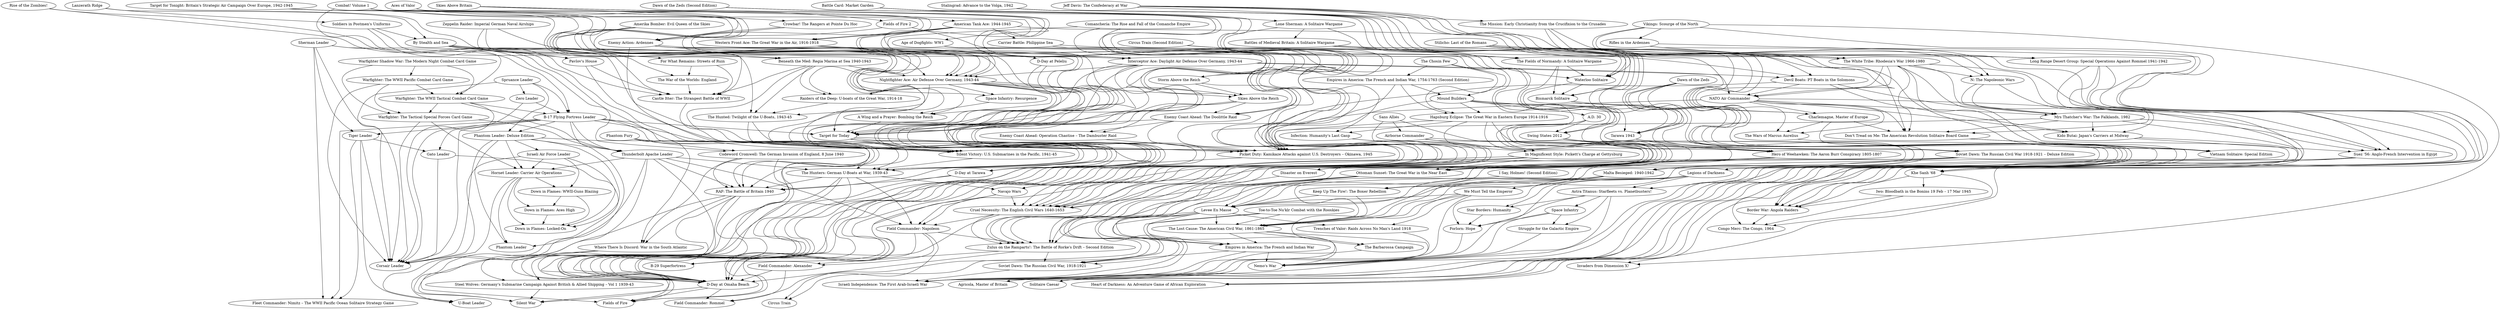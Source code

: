 digraph G {
"Steel Wolves: Germany's Submarine Campaign Against British & Allied Shipping – Vol 1 1939-43" -> "Silent War" ["weight"=0.312397661698576]
"D-Day at Omaha Beach" -> "Silent War" ["weight"=0.165510274833398]
"Where There Is Discord: War in the South Atlantic" -> "Silent War" ["weight"=0.161261675994901]
"RAF: The Battle of Britain 1940" -> "Silent War" ["weight"=0.223707355936216]
"The Hunters: German U-Boats at War, 1939-43" -> "Silent War" ["weight"=0.145801921719908]
"RAF: The Battle of Britain 1940" -> "Steel Wolves: Germany's Submarine Campaign Against British & Allied Shipping – Vol 1 1939-43" ["weight"=0.202496829267321]
"The Hunters: German U-Boats at War, 1939-43" -> "Steel Wolves: Germany's Submarine Campaign Against British & Allied Shipping – Vol 1 1939-43" ["weight"=0.168627023477939]
"D-Day at Omaha Beach" -> "Fields of Fire" ["weight"=0.271014397700199]
"D-Day at Omaha Beach" -> "Field Commander: Rommel" ["weight"=0.197045775256722]
"Field Commander: Alexander" -> "D-Day at Omaha Beach" ["weight"=0.161779456748686]
"Where There Is Discord: War in the South Atlantic" -> "D-Day at Omaha Beach" ["weight"=0.170560466865661]
"RAF: The Battle of Britain 1940" -> "D-Day at Omaha Beach" ["weight"=0.327990182348848]
"Zulus on the Ramparts!: The Battle of Rorke's Drift – Second Edition" -> "D-Day at Omaha Beach" ["weight"=0.156475502182508]
"Field Commander: Napoleon" -> "D-Day at Omaha Beach" ["weight"=0.217266888090252]
"Codeword Cromwell: The German Invasion of England, 8 June 1940" -> "D-Day at Omaha Beach" ["weight"=0.114209177896534]
"D-Day at Tarawa" -> "D-Day at Omaha Beach" ["weight"=0.29308906410182]
"D-Day at Peleliu" -> "D-Day at Omaha Beach" ["weight"=0.264051272133292]
"Enemy Action: Ardennes" -> "D-Day at Omaha Beach" ["weight"=0.323294491182204]
"Cruel Necessity: The English Civil Wars 1640-1653" -> "D-Day at Omaha Beach" ["weight"=0.133872878667753]
"Phantom Fury" -> "D-Day at Omaha Beach" ["weight"=0.108606163395846]
"Navajo Wars" -> "D-Day at Omaha Beach" ["weight"=0.192255128356228]
"The Hunters: German U-Boats at War, 1939-43" -> "D-Day at Omaha Beach" ["weight"=0.222411591027393]
"Thunderbolt Apache Leader" -> "D-Day at Omaha Beach" ["weight"=0.190895353886271]
"Comanchería: The Rise and Fall of the Comanche Empire" -> "D-Day at Omaha Beach" ["weight"=0.1386886462287]
"Crowbar! The Rangers at Pointe Du Hoc" -> "D-Day at Omaha Beach" ["weight"=0.11037190206868]
"Combat! Volume 1" -> "D-Day at Omaha Beach" ["weight"=0.175690842309832]
"RAF: The Battle of Britain 1940" -> "Where There Is Discord: War in the South Atlantic" ["weight"=0.204873009937805]
"Codeword Cromwell: The German Invasion of England, 8 June 1940" -> "Where There Is Discord: War in the South Atlantic" ["weight"=0.258346462336716]
"Phantom Fury" -> "Where There Is Discord: War in the South Atlantic" ["weight"=0.133664033377769]
"RAF: The Battle of Britain 1940" -> "Fields of Fire" ["weight"=0.229976421955508]
"Codeword Cromwell: The German Invasion of England, 8 June 1940" -> "RAF: The Battle of Britain 1940" ["weight"=0.128062016831127]
"D-Day at Tarawa" -> "RAF: The Battle of Britain 1940" ["weight"=0.220711485812875]
"Enemy Action: Ardennes" -> "RAF: The Battle of Britain 1940" ["weight"=0.255811523459856]
"The Hunters: German U-Boats at War, 1939-43" -> "RAF: The Battle of Britain 1940" ["weight"=0.239479942512108]
"Thunderbolt Apache Leader" -> "RAF: The Battle of Britain 1940" ["weight"=0.186854209790429]
"Rise of the Zombies!" -> "RAF: The Battle of Britain 1940" ["weight"=0.0517211983659395]
"Target for Today" -> "RAF: The Battle of Britain 1940" ["weight"=0.18171141999359]
"B-17 Flying Fortress Leader" -> "RAF: The Battle of Britain 1940" ["weight"=0.192360948401607]
"The Hunters: German U-Boats at War, 1939-43" -> "Field Commander: Napoleon" ["weight"=0.168074926292919]
"The Hunters: German U-Boats at War, 1939-43" -> "Navajo Wars" ["weight"=0.165035142696846]
"Thunderbolt Apache Leader" -> "The Hunters: German U-Boats at War, 1939-43" ["weight"=0.183246333121123]
"Phantom Leader: Deluxe Edition" -> "The Hunters: German U-Boats at War, 1939-43" ["weight"=0.153947725331564]
"Silent Victory: U.S. Submarines in the Pacific, 1941-45" -> "The Hunters: German U-Boats at War, 1939-43" ["weight"=0.300788301529311]
"Target for Today" -> "The Hunters: German U-Boats at War, 1939-43" ["weight"=0.183887950097941]
"B-17 Flying Fortress Leader" -> "The Hunters: German U-Boats at War, 1939-43" ["weight"=0.159283639252966]
"The Hunted: Twilight of the U-Boats, 1943-45" -> "The Hunters: German U-Boats at War, 1939-43" ["weight"=0.304230054997304]
"Nightfighter Ace: Air Defense Over Germany, 1943-44" -> "The Hunters: German U-Boats at War, 1939-43" ["weight"=0.210931380681762]
"Target for Tonight: Britain's Strategic Air Campaign Over Europe, 1942-1945" -> "The Hunters: German U-Boats at War, 1939-43" ["weight"=0.134667976699065]
"Enemy Action: Ardennes" -> "Fields of Fire" ["weight"=0.224479510446308]
"Thunderbolt Apache Leader" -> "Fields of Fire" ["weight"=0.179502462141042]
"Fields of Fire 2" -> "Fields of Fire" ["weight"=0.313740094901438]
"Combat! Volume 1" -> "Fields of Fire" ["weight"=0.18120008952555]
"Enemy Action: Ardennes" -> "D-Day at Tarawa" ["weight"=0.255585665964732]
"Enemy Action: Ardennes" -> "D-Day at Peleliu" ["weight"=0.240418661580656]
"Fields of Fire 2" -> "Enemy Action: Ardennes" ["weight"=0.143137696599777]
"Crowbar! The Rangers at Pointe Du Hoc" -> "Enemy Action: Ardennes" ["weight"=0.13635970674124]
"Combat! Volume 1" -> "Enemy Action: Ardennes" ["weight"=0.211130173439611]
"Thunderbolt Apache Leader" -> "Phantom Leader" ["weight"=0.154052430314668]
"Thunderbolt Apache Leader" -> "Hornet Leader: Carrier Air Operations" ["weight"=0.320591449773181]
"Thunderbolt Apache Leader" -> "Field Commander: Napoleon" ["weight"=0.208525005393334]
"Phantom Leader: Deluxe Edition" -> "Thunderbolt Apache Leader" ["weight"=0.252043882117056]
"Warfighter: The Tactical Special Forces Card Game" -> "Thunderbolt Apache Leader" ["weight"=0.257077643376552]
"B-17 Flying Fortress Leader" -> "Thunderbolt Apache Leader" ["weight"=0.184896672681556]
"Warfighter: The WWII Tactical Combat Card Game" -> "Thunderbolt Apache Leader" ["weight"=0.164792498236446]
"Combat! Volume 1" -> "Fields of Fire 2" ["weight"=0.14665464512517]
"Combat! Volume 1" -> "Crowbar! The Rangers at Pointe Du Hoc" ["weight"=0.198318389034895]
"Field Commander: Alexander" -> "Field Commander: Rommel" ["weight"=0.312366412474047]
"Field Commander: Napoleon" -> "Field Commander: Rommel" ["weight"=0.260843513819116]
"Zulus on the Ramparts!: The Battle of Rorke's Drift – Second Edition" -> "Field Commander: Alexander" ["weight"=0.161869341753196]
"Field Commander: Napoleon" -> "Field Commander: Alexander" ["weight"=0.300518609015084]
"Field Commander: Napoleon" -> "Zulus on the Ramparts!: The Battle of Rorke's Drift – Second Edition" ["weight"=0.17473894927651]
"Cruel Necessity: The English Civil Wars 1640-1653" -> "Field Commander: Napoleon" ["weight"=0.189270112926242]
"Navajo Wars" -> "Field Commander: Napoleon" ["weight"=0.166083099675703]
"In Magnificent Style: Pickett's Charge at Gettysburg" -> "Field Commander: Napoleon" ["weight"=0.159488064004368]
"Picket Duty: Kamikaze Attacks against U.S. Destroyers – Okinawa, 1945" -> "B-29 Superfortress" ["weight"=0.245309217314648]
"Target for Today" -> "B-29 Superfortress" ["weight"=0.176777858490585]
"Interceptor Ace: Daylight Air Defense Over Germany, 1943-44" -> "B-29 Superfortress" ["weight"=0.141543518189469]
"Enemy Coast Ahead: Operation Chastise – The Dambuster Raid" -> "Picket Duty: Kamikaze Attacks against U.S. Destroyers – Okinawa, 1945" ["weight"=0.191195060685476]
"Target for Today" -> "Picket Duty: Kamikaze Attacks against U.S. Destroyers – Okinawa, 1945" ["weight"=0.252064804728787]
"Enemy Coast Ahead: The Doolittle Raid" -> "Picket Duty: Kamikaze Attacks against U.S. Destroyers – Okinawa, 1945" ["weight"=0.221702296539704]
"Skies Above the Reich" -> "Picket Duty: Kamikaze Attacks against U.S. Destroyers – Okinawa, 1945" ["weight"=0.182882014306164]
"Mrs Thatcher's War: The Falklands, 1982" -> "Picket Duty: Kamikaze Attacks against U.S. Destroyers – Okinawa, 1945" ["weight"=0.172593881640578]
"Nightfighter Ace: Air Defense Over Germany, 1943-44" -> "Picket Duty: Kamikaze Attacks against U.S. Destroyers – Okinawa, 1945" ["weight"=0.229272283598192]
"NATO Air Commander" -> "Picket Duty: Kamikaze Attacks against U.S. Destroyers – Okinawa, 1945" ["weight"=0.115067614313915]
"Devil Boats: PT Boats in the Solomons" -> "Picket Duty: Kamikaze Attacks against U.S. Destroyers – Okinawa, 1945" ["weight"=0.228967697738248]
"Interceptor Ace: Daylight Air Defense Over Germany, 1943-44" -> "Picket Duty: Kamikaze Attacks against U.S. Destroyers – Okinawa, 1945" ["weight"=0.229635121224737]
"Carrier Battle: Philippine Sea" -> "Picket Duty: Kamikaze Attacks against U.S. Destroyers – Okinawa, 1945" ["weight"=0.108831137087522]
"American Tank Ace: 1944-1945" -> "Picket Duty: Kamikaze Attacks against U.S. Destroyers – Okinawa, 1945" ["weight"=0.144547628560072]
"Target for Today" -> "Silent Victory: U.S. Submarines in the Pacific, 1941-45" ["weight"=0.215159863945397]
"B-17 Flying Fortress Leader" -> "Target for Today" ["weight"=0.209446722961157]
"Enemy Coast Ahead: The Doolittle Raid" -> "Target for Today" ["weight"=0.190796608855391]
"Skies Above the Reich" -> "Target for Today" ["weight"=0.207442399174401]
"A Wing and a Prayer: Bombing the Reich" -> "Target for Today" ["weight"=0.1164234357824]
"Nightfighter Ace: Air Defense Over Germany, 1943-44" -> "Target for Today" ["weight"=0.236011252954198]
"Interceptor Ace: Daylight Air Defense Over Germany, 1943-44" -> "Target for Today" ["weight"=0.213745814854613]
"Target for Tonight: Britain's Strategic Air Campaign Over Europe, 1942-1945" -> "Target for Today" ["weight"=0.287007651062788]
"Skies Above Britain" -> "Target for Today" ["weight"=0.145343020896593]
"Interceptor Ace: Daylight Air Defense Over Germany, 1943-44" -> "Silent Victory: U.S. Submarines in the Pacific, 1941-45" ["weight"=0.214013833811523]
"Interceptor Ace: Daylight Air Defense Over Germany, 1943-44" -> "Nightfighter Ace: Air Defense Over Germany, 1943-44" ["weight"=0.36983220758963]
"Interceptor Ace: Daylight Air Defense Over Germany, 1943-44" -> "Devil Boats: PT Boats in the Solomons" ["weight"=0.16926639960071]
"Interceptor Ace: Daylight Air Defense Over Germany, 1943-44" -> "NATO Air Commander" ["weight"=0.112447050965929]
"Amerika Bomber: Evil Queen of the Skies" -> "Interceptor Ace: Daylight Air Defense Over Germany, 1943-44" ["weight"=0.272907811810722]
"Western Front Ace: The Great War in the Air, 1916-1918" -> "Interceptor Ace: Daylight Air Defense Over Germany, 1943-44" ["weight"=0.238011884292738]
"American Tank Ace: 1944-1945" -> "Interceptor Ace: Daylight Air Defense Over Germany, 1943-44" ["weight"=0.232694462311849]
"Zulus on the Ramparts!: The Battle of Rorke's Drift – Second Edition" -> "Soviet Dawn: The Russian Civil War, 1918-1921" ["weight"=0.178693160157992]
"Levee En Masse" -> "Zulus on the Ramparts!: The Battle of Rorke's Drift – Second Edition" ["weight"=0.177291016943367]
"Cruel Necessity: The English Civil Wars 1640-1653" -> "Zulus on the Ramparts!: The Battle of Rorke's Drift – Second Edition" ["weight"=0.230658848955141]
"Ottoman Sunset: The Great War in the Near East" -> "Zulus on the Ramparts!: The Battle of Rorke's Drift – Second Edition" ["weight"=0.231954006734075]
"In Magnificent Style: Pickett's Charge at Gettysburg" -> "Zulus on the Ramparts!: The Battle of Rorke's Drift – Second Edition" ["weight"=0.210778230315594]
"Infection: Humanity's Last Gasp" -> "Zulus on the Ramparts!: The Battle of Rorke's Drift – Second Edition" ["weight"=0.141215168687303]
"Dawn of the Zeds (Second Edition)" -> "Zulus on the Ramparts!: The Battle of Rorke's Drift – Second Edition" ["weight"=0.170313103179285]
"Hapsburg Eclipse: The Great War in Eastern Europe 1914-1916" -> "Zulus on the Ramparts!: The Battle of Rorke's Drift – Second Edition" ["weight"=0.189674065925547]
"Airborne Commander" -> "Zulus on the Ramparts!: The Battle of Rorke's Drift – Second Edition" ["weight"=0.132650680624554]
"Phantom Fury" -> "Codeword Cromwell: The German Invasion of England, 8 June 1940" ["weight"=0.117957758506996]
"Rise of the Zombies!" -> "Codeword Cromwell: The German Invasion of England, 8 June 1940" ["weight"=0.0987896469575812]
"D-Day at Peleliu" -> "D-Day at Tarawa" ["weight"=0.399623607020254]
"Ottoman Sunset: The Great War in the Near East" -> "Cruel Necessity: The English Civil Wars 1640-1653" ["weight"=0.245485938294578]
"Hero of Weehawken: The Aaron Burr Conspiracy 1805-1807" -> "Cruel Necessity: The English Civil Wars 1640-1653" ["weight"=0.169258259227305]
"Navajo Wars" -> "Cruel Necessity: The English Civil Wars 1640-1653" ["weight"=0.164361174986285]
"In Magnificent Style: Pickett's Charge at Gettysburg" -> "Cruel Necessity: The English Civil Wars 1640-1653" ["weight"=0.168322857366445]
"Swing States 2012" -> "Cruel Necessity: The English Civil Wars 1640-1653" ["weight"=0.155279472655703]
"Infection: Humanity's Last Gasp" -> "Cruel Necessity: The English Civil Wars 1640-1653" ["weight"=0.160096240961061]
"Circus Train (Second Edition)" -> "Cruel Necessity: The English Civil Wars 1640-1653" ["weight"=0.0898896385959958]
"Dawn of the Zeds (Second Edition)" -> "Cruel Necessity: The English Civil Wars 1640-1653" ["weight"=0.16276262126888]
"Hapsburg Eclipse: The Great War in Eastern Europe 1914-1916" -> "Cruel Necessity: The English Civil Wars 1640-1653" ["weight"=0.235591325961023]
"Mound Builders" -> "Cruel Necessity: The English Civil Wars 1640-1653" ["weight"=0.188571794649957]
"Comanchería: The Rise and Fall of the Comanche Empire" -> "Cruel Necessity: The English Civil Wars 1640-1653" ["weight"=0.154485837449518]
"Empires in America: The French and Indian War, 1754-1763 (Second Edition)" -> "Cruel Necessity: The English Civil Wars 1640-1653" ["weight"=0.1832410842323]
"Comanchería: The Rise and Fall of the Comanche Empire" -> "Navajo Wars" ["weight"=0.273229195922625]
"Down in Flames: Aces High" -> "Down in Flames: Locked-On" ["weight"=0.160498741186093]
"Down in Flames: WWII-Guns Blazing" -> "Down in Flames: Aces High" ["weight"=0.357043704415634]
"Hornet Leader: Carrier Air Operations" -> "Down in Flames: Aces High" ["weight"=0.115196058374706]
"Hornet Leader: Carrier Air Operations" -> "Down in Flames: Locked-On" ["weight"=0.131672582091662]
"Down in Flames: WWII-Guns Blazing" -> "Down in Flames: Locked-On" ["weight"=0.15657457907578]
"Israeli Air Force Leader" -> "Down in Flames: Locked-On" ["weight"=0.172569086548186]
"Phantom Leader: Deluxe Edition" -> "Down in Flames: Locked-On" ["weight"=0.132995861176335]
"Hornet Leader: Carrier Air Operations" -> "Down in Flames: WWII-Guns Blazing" ["weight"=0.105499409242306]
"Israeli Air Force Leader" -> "Down in Flames: WWII-Guns Blazing" ["weight"=0.0991431092924916]
"Hornet Leader: Carrier Air Operations" -> "Phantom Leader" ["weight"=0.22624333901867]
"Hornet Leader: Carrier Air Operations" -> "Corsair Leader" ["weight"=0.157097919130632]
"Israeli Air Force Leader" -> "Hornet Leader: Carrier Air Operations" ["weight"=0.192373738973282]
"Phantom Leader: Deluxe Edition" -> "Hornet Leader: Carrier Air Operations" ["weight"=0.266904360393826]
"Warfighter: The Tactical Special Forces Card Game" -> "Hornet Leader: Carrier Air Operations" ["weight"=0.217639347575412]
"B-17 Flying Fortress Leader" -> "U-Boat Leader" ["weight"=0.197068268277234]
"B-17 Flying Fortress Leader" -> "Fleet Commander: Nimitz – The WWII Pacific Ocean Solitaire Strategy Game" ["weight"=0.182905952607844]
"B-17 Flying Fortress Leader" -> "Gato Leader" ["weight"=0.169831229610657]
"B-17 Flying Fortress Leader" -> "Silent Victory: U.S. Submarines in the Pacific, 1941-45" ["weight"=0.17695196945808]
"B-17 Flying Fortress Leader" -> "Corsair Leader" ["weight"=0.265279290276573]
"B-17 Flying Fortress Leader" -> "Phantom Leader: Deluxe Edition" ["weight"=0.204715309652773]
"B-17 Flying Fortress Leader" -> "Tiger Leader" ["weight"=0.210189659762814]
"Warfighter: The WWII Tactical Combat Card Game" -> "B-17 Flying Fortress Leader" ["weight"=0.245152043727439]
"Sherman Leader" -> "B-17 Flying Fortress Leader" ["weight"=0.250807373330089]
"Zero Leader" -> "B-17 Flying Fortress Leader" ["weight"=0.170469314295641]
"Spruance Leader" -> "B-17 Flying Fortress Leader" ["weight"=0.153249344829687]
"Phantom Leader: Deluxe Edition" -> "Phantom Leader" ["weight"=0.149719317267499]
"Phantom Leader: Deluxe Edition" -> "Corsair Leader" ["weight"=0.186978680111842]
"Phantom Leader: Deluxe Edition" -> "Israeli Air Force Leader" ["weight"=0.225489496854403]
"Spruance Leader" -> "Phantom Leader: Deluxe Edition" ["weight"=0.115098195020081]
"Struggle for the Galactic Empire" -> "Nemo's War" ["weight"=0.110359551460105]
"Space Infantry" -> "Struggle for the Galactic Empire" ["weight"=0.126769552970645]
"Astra Titanus: Starfleets vs. Planetbusters!" -> "Struggle for the Galactic Empire" ["weight"=0.159544304530546]
"Space Infantry" -> "Nemo's War" ["weight"=0.124434508379388]
"Empires in America: The French and Indian War" -> "Nemo's War" ["weight"=0.206494323508436]
"Forlorn: Hope" -> "Nemo's War" ["weight"=0.146047588240116]
"The Lost Cause: The American Civil War, 1861-1865" -> "Nemo's War" ["weight"=0.154751035327165]
"Levee En Masse" -> "Nemo's War" ["weight"=0.158263193469891]
"Astra Titanus: Starfleets vs. Planetbusters!" -> "Nemo's War" ["weight"=0.198737430450362]
"Legions of Darkness" -> "Nemo's War" ["weight"=0.217461059312003]
"Dawn of the Zeds" -> "Nemo's War" ["weight"=0.148944255433434]
"Space Infantry" -> "Forlorn: Hope" ["weight"=0.120357288285986]
"Astra Titanus: Starfleets vs. Planetbusters!" -> "Space Infantry" ["weight"=0.150277350964555]
"Astra Titanus: Starfleets vs. Planetbusters!" -> "Forlorn: Hope" ["weight"=0.245214420355857]
"Astra Titanus: Starfleets vs. Planetbusters!" -> "Star Borders: Humanity" ["weight"=0.145540611137986]
"Legions of Darkness" -> "Astra Titanus: Starfleets vs. Planetbusters!" ["weight"=0.286517906968126]
"Dawn of the Zeds" -> "Astra Titanus: Starfleets vs. Planetbusters!" ["weight"=0.170625599448709]
"Enemy Coast Ahead: The Doolittle Raid" -> "Enemy Coast Ahead: Operation Chastise – The Dambuster Raid" ["weight"=0.293421159914275]
"Skies Above the Reich" -> "Enemy Coast Ahead: Operation Chastise – The Dambuster Raid" ["weight"=0.21126073183903]
"Skies Above the Reich" -> "Enemy Coast Ahead: The Doolittle Raid" ["weight"=0.237290507148816]
"Storm Above the Reich" -> "Enemy Coast Ahead: The Doolittle Raid" ["weight"=0.14851514273779]
"Skies Above Britain" -> "Enemy Coast Ahead: The Doolittle Raid" ["weight"=0.188849175411869]
"Nightfighter Ace: Air Defense Over Germany, 1943-44" -> "Skies Above the Reich" ["weight"=0.243537354645984]
"Storm Above the Reich" -> "Skies Above the Reich" ["weight"=0.244708967353709]
"Age of Dogfights: WW1" -> "Skies Above the Reich" ["weight"=0.0624276988342668]
"Skies Above Britain" -> "Skies Above the Reich" ["weight"=0.240956746303629]
"Devil Boats: PT Boats in the Solomons" -> "Mrs Thatcher's War: The Falklands, 1982" ["weight"=0.167758447472722]
"Mrs Thatcher's War: The Falklands, 1982" -> "Don't Tread on Me: The American Revolution Solitaire Board Game" ["weight"=0.187107891775674]
"Mrs Thatcher's War: The Falklands, 1982" -> "Suez '56: Anglo-French Intervention in Egypt" ["weight"=0.182555744209547]
"Mrs Thatcher's War: The Falklands, 1982" -> "Kido Butai: Japan's Carriers at Midway" ["weight"=0.158094527795469]
"N: The Napoleonic Wars" -> "Mrs Thatcher's War: The Falklands, 1982" ["weight"=0.247802375186958]
"The White Tribe: Rhodesia's War 1966-1980" -> "Mrs Thatcher's War: The Falklands, 1982" ["weight"=0.252724018807913]
"Mrs Thatcher's War: The Falklands, 1982" -> "Border War: Angola Raiders" ["weight"=0.113682051350856]
"NATO Air Commander" -> "Mrs Thatcher's War: The Falklands, 1982" ["weight"=0.230810682249649]
"Nightfighter Ace: Air Defense Over Germany, 1943-44" -> "Silent Victory: U.S. Submarines in the Pacific, 1941-45" ["weight"=0.21554377363018]
"Nightfighter Ace: Air Defense Over Germany, 1943-44" -> "Raiders of the Deep: U-boats of the Great War, 1914-18" ["weight"=0.213147392860227]
"Nightfighter Ace: Air Defense Over Germany, 1943-44" -> "The Hunted: Twilight of the U-Boats, 1943-45" ["weight"=0.194936831335688]
"Nightfighter Ace: Air Defense Over Germany, 1943-44" -> "A Wing and a Prayer: Bombing the Reich" ["weight"=0.168811319476319]
"Nightfighter Ace: Air Defense Over Germany, 1943-44" -> "Space Infantry: Resurgence" ["weight"=0.0875115525908894]
"Beneath the Med: Regia Marina at Sea 1940-1943" -> "Nightfighter Ace: Air Defense Over Germany, 1943-44" ["weight"=0.176697693255887]
"Zeppelin Raider: Imperial German Naval Airships" -> "Nightfighter Ace: Air Defense Over Germany, 1943-44" ["weight"=0.211530115996936]
"Amerika Bomber: Evil Queen of the Skies" -> "Nightfighter Ace: Air Defense Over Germany, 1943-44" ["weight"=0.271513497031386]
"Western Front Ace: The Great War in the Air, 1916-1918" -> "Nightfighter Ace: Air Defense Over Germany, 1943-44" ["weight"=0.200747877583762]
"Target for Tonight: Britain's Strategic Air Campaign Over Europe, 1942-1945" -> "Nightfighter Ace: Air Defense Over Germany, 1943-44" ["weight"=0.21330518292066]
"American Tank Ace: 1944-1945" -> "Nightfighter Ace: Air Defense Over Germany, 1943-44" ["weight"=0.196863179327693]
"Aces of Valor" -> "Nightfighter Ace: Air Defense Over Germany, 1943-44" ["weight"=0.14801814184479]
"Devil Boats: PT Boats in the Solomons" -> "NATO Air Commander" ["weight"=0.134797286268947]
"NATO Air Commander" -> "Don't Tread on Me: The American Revolution Solitaire Board Game" ["weight"=0.148051779602134]
"NATO Air Commander" -> "Suez '56: Anglo-French Intervention in Egypt" ["weight"=0.143142660421043]
"NATO Air Commander" -> "Kido Butai: Japan's Carriers at Midway" ["weight"=0.170289114666677]
"NATO Air Commander" -> "Charlemagne, Master of Europe" ["weight"=0.171451006117495]
"The White Tribe: Rhodesia's War 1966-1980" -> "NATO Air Commander" ["weight"=0.168879024295136]
"NATO Air Commander" -> "The Wars of Marcus Aurelius" ["weight"=0.16192118608649]
"Stilicho: Last of the Romans" -> "NATO Air Commander" ["weight"=0.171666624777088]
"Carrier Battle: Philippine Sea" -> "Devil Boats: PT Boats in the Solomons" ["weight"=0.134795347564359]
"Devil Boats: PT Boats in the Solomons" -> "Kido Butai: Japan's Carriers at Midway" ["weight"=0.122454426956815]
"American Tank Ace: 1944-1945" -> "Devil Boats: PT Boats in the Solomons" ["weight"=0.171653878062508]
"American Tank Ace: 1944-1945" -> "Carrier Battle: Philippine Sea" ["weight"=0.188653381479937]
"American Tank Ace: 1944-1945" -> "Western Front Ace: The Great War in the Air, 1916-1918" ["weight"=0.259824885477004]
"Aces of Valor" -> "American Tank Ace: 1944-1945" ["weight"=0.179938547486598]
"The Barbarossa Campaign" -> "Israeli Independence: The First Arab-Israeli War" ["weight"=0.137570450826896]
"The Lost Cause: The American Civil War, 1861-1865" -> "The Barbarossa Campaign" ["weight"=0.224224838948293]
"We Must Tell the Emperor" -> "The Barbarossa Campaign" ["weight"=0.213701000738205]
"We Must Tell the Emperor" -> "Israeli Independence: The First Arab-Israeli War" ["weight"=0.206979505890539]
"Soviet Dawn: The Russian Civil War, 1918-1921" -> "Israeli Independence: The First Arab-Israeli War" ["weight"=0.249105625897177]
"Trenches of Valor: Raids Across No Man's Land 1918" -> "Israeli Independence: The First Arab-Israeli War" ["weight"=0.11298744354535]
"Empires in America: The French and Indian War" -> "Israeli Independence: The First Arab-Israeli War" ["weight"=0.196401989353975]
"The Lost Cause: The American Civil War, 1861-1865" -> "Israeli Independence: The First Arab-Israeli War" ["weight"=0.195409977435001]
"Toe-to-Toe Nu'klr Combat with the Rooskies" -> "Israeli Independence: The First Arab-Israeli War" ["weight"=0.217854110273072]
"Levee En Masse" -> "Israeli Independence: The First Arab-Israeli War" ["weight"=0.227378275511741]
"We Must Tell the Emperor" -> "The Lost Cause: The American Civil War, 1861-1865" ["weight"=0.222407595671704]
"Malta Besieged: 1940-1942" -> "The Lost Cause: The American Civil War, 1861-1865" ["weight"=0.173451314945725]
"The Lost Cause: The American Civil War, 1861-1865" -> "Empires in America: The French and Indian War" ["weight"=0.26359190421893]
"Toe-to-Toe Nu'klr Combat with the Rooskies" -> "The Lost Cause: The American Civil War, 1861-1865" ["weight"=0.178554744202455]
"Levee En Masse" -> "The Lost Cause: The American Civil War, 1861-1865" ["weight"=0.22377304511659]
"Legions of Darkness" -> "The Lost Cause: The American Civil War, 1861-1865" ["weight"=0.154719609082199]
"Dawn of the Zeds" -> "The Lost Cause: The American Civil War, 1861-1865" ["weight"=0.113739365735848]
"Keep Up The Fire!: The Boxer Rebellion" -> "The Lost Cause: The American Civil War, 1861-1865" ["weight"=0.201816643988668]
"I Say, Holmes! (Second Edition)" -> "The Lost Cause: The American Civil War, 1861-1865" ["weight"=0.0623331802153238]
"We Must Tell the Emperor" -> "Trenches of Valor: Raids Across No Man's Land 1918" ["weight"=0.125151032405702]
"We Must Tell the Emperor" -> "Levee En Masse" ["weight"=0.218038550671598]
"Malta Besieged: 1940-1942" -> "We Must Tell the Emperor" ["weight"=0.223560705348088]
"Gato Leader" -> "Corsair Leader" ["weight"=0.195457836027795]
"Israeli Air Force Leader" -> "Corsair Leader" ["weight"=0.219886677143265]
"Warfighter: The Tactical Special Forces Card Game" -> "Corsair Leader" ["weight"=0.124464578108622]
"Tiger Leader" -> "Corsair Leader" ["weight"=0.205971037254064]
"Warfighter: The WWII Tactical Combat Card Game" -> "Corsair Leader" ["weight"=0.176570760966939]
"Sherman Leader" -> "Corsair Leader" ["weight"=0.246396179895161]
"Warfighter: The WWII Pacific Combat Card Game" -> "Corsair Leader" ["weight"=0.221658678351]
"Zero Leader" -> "Corsair Leader" ["weight"=0.208760859681598]
"Spruance Leader" -> "Corsair Leader" ["weight"=0.159466947552205]
"Warfighter: The WWII Tactical Combat Card Game" -> "Warfighter: The Tactical Special Forces Card Game" ["weight"=0.223884417070231]
"Warfighter: The WWII Pacific Combat Card Game" -> "Warfighter: The Tactical Special Forces Card Game" ["weight"=0.18450796729699]
"Warfighter Shadow War: The Modern Night Combat Card Game" -> "Warfighter: The Tactical Special Forces Card Game" ["weight"=0.235198165948917]
"Legions of Darkness" -> "Forlorn: Hope" ["weight"=0.170510652918949]
"Star Borders: Humanity" -> "Forlorn: Hope" ["weight"=0.146025359092658]
"Levee En Masse" -> "Trenches of Valor: Raids Across No Man's Land 1918" ["weight"=0.087376518864712]
"Malta Besieged: 1940-1942" -> "Levee En Masse" ["weight"=0.237901569043447]
"Levee En Masse" -> "Soviet Dawn: The Russian Civil War, 1918-1921" ["weight"=0.254540947420729]
"Levee En Masse" -> "Empires in America: The French and Indian War" ["weight"=0.214440815560498]
"Ottoman Sunset: The Great War in the Near East" -> "Levee En Masse" ["weight"=0.208678261680174]
"Legions of Darkness" -> "Levee En Masse" ["weight"=0.168491229443851]
"Keep Up The Fire!: The Boxer Rebellion" -> "Levee En Masse" ["weight"=0.240630625807398]
"I Say, Holmes! (Second Edition)" -> "Levee En Masse" ["weight"=0.0463997536456081]
"Soviet Dawn: The Russian Civil War 1918-1921 – Deluxe Edition" -> "Levee En Masse" ["weight"=0.162107250158388]
"Malta Besieged: 1940-1942" -> "Keep Up The Fire!: The Boxer Rebellion" ["weight"=0.24149796347925]
"Soviet Dawn: The Russian Civil War 1918-1921 – Deluxe Edition" -> "Malta Besieged: 1940-1942" ["weight"=0.197201764641377]
"Tarawa 1943" -> "Malta Besieged: 1940-1942" ["weight"=0.158378248569424]
"Stalingrad: Advance to the Volga, 1942" -> "Malta Besieged: 1940-1942" ["weight"=0.181393392162691]
"Gato Leader" -> "U-Boat Leader" ["weight"=0.219609102539118]
"Tiger Leader" -> "U-Boat Leader" ["weight"=0.231874515655446]
"Tiger Leader" -> "Gato Leader" ["weight"=0.185309037284409]
"Tiger Leader" -> "Fleet Commander: Nimitz – The WWII Pacific Ocean Solitaire Strategy Game" ["weight"=0.206314529920491]
"Sherman Leader" -> "Tiger Leader" ["weight"=0.332233509001826]
"Sherman Leader" -> "Fleet Commander: Nimitz – The WWII Pacific Ocean Solitaire Strategy Game" ["weight"=0.206440507088332]
"Sherman Leader" -> "Warfighter: The WWII Tactical Combat Card Game" ["weight"=0.201668851132426]
"The Hunted: Twilight of the U-Boats, 1943-45" -> "Silent Victory: U.S. Submarines in the Pacific, 1941-45" ["weight"=0.253025843272001]
"Castle Itter: The Strangest Battle of WWII" -> "Silent Victory: U.S. Submarines in the Pacific, 1941-45" ["weight"=0.103140933247173]
"Pavlov's House" -> "Silent Victory: U.S. Submarines in the Pacific, 1941-45" ["weight"=0.107481980936899]
"Beneath the Med: Regia Marina at Sea 1940-1943" -> "Silent Victory: U.S. Submarines in the Pacific, 1941-45" ["weight"=0.193951729998493]
"Amerika Bomber: Evil Queen of the Skies" -> "Silent Victory: U.S. Submarines in the Pacific, 1941-45" ["weight"=0.133399741596437]
"By Stealth and Sea" -> "Silent Victory: U.S. Submarines in the Pacific, 1941-45" ["weight"=0.129723148107759]
"Raiders of the Deep: U-boats of the Great War, 1914-18" -> "The Hunted: Twilight of the U-Boats, 1943-45" ["weight"=0.218188048259462]
"Beneath the Med: Regia Marina at Sea 1940-1943" -> "The Hunted: Twilight of the U-Boats, 1943-45" ["weight"=0.285420885162637]
"By Stealth and Sea" -> "The Hunted: Twilight of the U-Boats, 1943-45" ["weight"=0.112512927708446]
"Target for Tonight: Britain's Strategic Air Campaign Over Europe, 1942-1945" -> "A Wing and a Prayer: Bombing the Reich" ["weight"=0.153589501629374]
"Target for Tonight: Britain's Strategic Air Campaign Over Europe, 1942-1945" -> "Space Infantry: Resurgence" ["weight"=0.106397353517962]
"Pavlov's House" -> "Castle Itter: The Strangest Battle of WWII" ["weight"=0.26270667655853]
"The War of the Worlds: England" -> "Castle Itter: The Strangest Battle of WWII" ["weight"=0.121921238252718]
"Beneath the Med: Regia Marina at Sea 1940-1943" -> "Castle Itter: The Strangest Battle of WWII" ["weight"=0.0939339284607987]
"For What Remains: Streets of Ruin" -> "Castle Itter: The Strangest Battle of WWII" ["weight"=0.091337408004592]
"By Stealth and Sea" -> "Castle Itter: The Strangest Battle of WWII" ["weight"=0.21650124090723]
"Soldiers in Postmen's Uniforms" -> "Castle Itter: The Strangest Battle of WWII" ["weight"=0.257732196718255]
"Lanzerath Ridge" -> "Castle Itter: The Strangest Battle of WWII" ["weight"=0.181817471110691]
"Soldiers in Postmen's Uniforms" -> "Pavlov's House" ["weight"=0.173631593392005]
"By Stealth and Sea" -> "Pavlov's House" ["weight"=0.173592019345637]
"Beneath the Med: Regia Marina at Sea 1940-1943" -> "Raiders of the Deep: U-boats of the Great War, 1914-18" ["weight"=0.224432108510444]
"Zeppelin Raider: Imperial German Naval Airships" -> "Beneath the Med: Regia Marina at Sea 1940-1943" ["weight"=0.189476362226929]
"By Stealth and Sea" -> "Beneath the Med: Regia Marina at Sea 1940-1943" ["weight"=0.170571357220163]
"By Stealth and Sea" -> "The War of the Worlds: England" ["weight"=0.104861712237862]
"Soldiers in Postmen's Uniforms" -> "By Stealth and Sea" ["weight"=0.208164781424659]
"Lanzerath Ridge" -> "By Stealth and Sea" ["weight"=0.195237617668135]
"By Stealth and Sea" -> "For What Remains: Streets of Ruin" ["weight"=0.120546037521516]
"Space Infantry: Resurgence" -> "A Wing and a Prayer: Bombing the Reich" ["weight"=0.108911162593429]
"Skies Above Britain" -> "Storm Above the Reich" ["weight"=0.287239745332631]
"Skies Above Britain" -> "Age of Dogfights: WW1" ["weight"=0.0551721349074253]
"Age of Dogfights: WW1" -> "Storm Above the Reich" ["weight"=0.0726212912489987]
"Zeppelin Raider: Imperial German Naval Airships" -> "Raiders of the Deep: U-boats of the Great War, 1914-18" ["weight"=0.255518246729135]
"Warfighter: The WWII Pacific Combat Card Game" -> "Warfighter: The WWII Tactical Combat Card Game" ["weight"=0.313176101147984]
"Warfighter Shadow War: The Modern Night Combat Card Game" -> "Warfighter: The WWII Tactical Combat Card Game" ["weight"=0.162317302619176]
"Warfighter Shadow War: The Modern Night Combat Card Game" -> "Warfighter: The WWII Pacific Combat Card Game" ["weight"=0.252743281484804]
"Spruance Leader" -> "Zero Leader" ["weight"=0.124253368184758]
"In Magnificent Style: Pickett's Charge at Gettysburg" -> "Ottoman Sunset: The Great War in the Near East" ["weight"=0.154472433514248]
"Airborne Commander" -> "In Magnificent Style: Pickett's Charge at Gettysburg" ["weight"=0.141059444870836]
"Sans Alliés" -> "In Magnificent Style: Pickett's Charge at Gettysburg" ["weight"=0.0528340759598106]
"Soviet Dawn: The Russian Civil War 1918-1921 – Deluxe Edition" -> "Keep Up The Fire!: The Boxer Rebellion" ["weight"=0.205888158103351]
"Tarawa 1943" -> "Keep Up The Fire!: The Boxer Rebellion" ["weight"=0.135391283930664]
"Bismarck Solitaire" -> "Soviet Dawn: The Russian Civil War 1918-1921 – Deluxe Edition" ["weight"=0.11175362647793]
"Tarawa 1943" -> "Soviet Dawn: The Russian Civil War 1918-1921 – Deluxe Edition" ["weight"=0.131319659248464]
"Stalingrad: Advance to the Volga, 1942" -> "Soviet Dawn: The Russian Civil War 1918-1921 – Deluxe Edition" ["weight"=0.139636334377143]
"The Fields of Normandy: A Solitaire Wargame" -> "Tarawa 1943" ["weight"=0.0720766155865403]
"Bismarck Solitaire" -> "Tarawa 1943" ["weight"=0.130319086398757]
"Waterloo Solitaire" -> "Tarawa 1943" ["weight"=0.103560218986733]
"Stalingrad: Advance to the Volga, 1942" -> "Tarawa 1943" ["weight"=0.160421456414396]
"Stalingrad: Advance to the Volga, 1942" -> "Bismarck Solitaire" ["weight"=0.125145991070402]
"Stalingrad: Advance to the Volga, 1942" -> "Waterloo Solitaire" ["weight"=0.108677265479522]
"For What Remains: Streets of Ruin" -> "The War of the Worlds: England" ["weight"=0.0810540307869412]
"Lanzerath Ridge" -> "Soldiers in Postmen's Uniforms" ["weight"=0.23507305567517]
"Rifles in the Ardennes" -> "Invaders from Dimension X!" ["weight"=0.0800695647006325]
"Rifles in the Ardennes" -> "Khe Sanh '68" ["weight"=0.07462836852704]
"Rifles in the Ardennes" -> "Long Range Desert Group: Special Operations Against Rommel 1941-1942" ["weight"=0.0939730907204854]
"Vikings: Scourge of the North" -> "Rifles in the Ardennes" ["weight"=0.134973735902825]
"Vikings: Scourge of the North" -> "Invaders from Dimension X!" ["weight"=0.113937599236633]
"Suez '56: Anglo-French Intervention in Egypt" -> "Khe Sanh '68" ["weight"=0.382119823151191]
"Long Range Desert Group: Special Operations Against Rommel 1941-1942" -> "Khe Sanh '68" ["weight"=0.257117089157165]
"Khe Sanh '68" -> "Congo Merc: The Congo, 1964" ["weight"=0.304383388047385]
"Khe Sanh '68" -> "Iwo: Bloodbath in the Bonins 19 Feb – 17 Mar 1945" ["weight"=0.175851620941119]
"Vikings: Scourge of the North" -> "Khe Sanh '68" ["weight"=0.210260548353221]
"Khe Sanh '68" -> "Border War: Angola Raiders" ["weight"=0.317285731543722]
"Long Range Desert Group: Special Operations Against Rommel 1941-1942" -> "Suez '56: Anglo-French Intervention in Egypt" ["weight"=0.27651809051525]
"Long Range Desert Group: Special Operations Against Rommel 1941-1942" -> "Kido Butai: Japan's Carriers at Midway" ["weight"=0.173117650603148]
"Long Range Desert Group: Special Operations Against Rommel 1941-1942" -> "Border War: Angola Raiders" ["weight"=0.260646465676082]
"Vikings: Scourge of the North" -> "Long Range Desert Group: Special Operations Against Rommel 1941-1942" ["weight"=0.208839498043928]
"Vikings: Scourge of the North" -> "Border War: Angola Raiders" ["weight"=0.207841657773761]
"Aces of Valor" -> "Western Front Ace: The Great War in the Air, 1916-1918" ["weight"=0.259676570712427]
"Kido Butai: Japan's Carriers at Midway" -> "Suez '56: Anglo-French Intervention in Egypt" ["weight"=0.189791441573188]
"Kido Butai: Japan's Carriers at Midway" -> "Border War: Angola Raiders" ["weight"=0.157472249232085]
"The Fields of Normandy: A Solitaire Wargame" -> "Bismarck Solitaire" ["weight"=0.100452363743705]
"The Fields of Normandy: A Solitaire Wargame" -> "Waterloo Solitaire" ["weight"=0.127344446367949]
"Battles of Medieval Britain: A Solitaire Wargame" -> "The Fields of Normandy: A Solitaire Wargame" ["weight"=0.219115793791811]
"Lone Sherman: A Solitaire Wargame" -> "The Fields of Normandy: A Solitaire Wargame" ["weight"=0.199251786104542]
"Battle Card: Market Garden" -> "The Fields of Normandy: A Solitaire Wargame" ["weight"=0.0830537788071872]
"Waterloo Solitaire" -> "Bismarck Solitaire" ["weight"=0.355070404719731]
"Battles of Medieval Britain: A Solitaire Wargame" -> "Bismarck Solitaire" ["weight"=0.142035363720495]
"Battles of Medieval Britain: A Solitaire Wargame" -> "Waterloo Solitaire" ["weight"=0.141430348470355]
"Lone Sherman: A Solitaire Wargame" -> "Waterloo Solitaire" ["weight"=0.100119152427832]
"Battle Card: Market Garden" -> "Waterloo Solitaire" ["weight"=0.081327081863777]
"Lone Sherman: A Solitaire Wargame" -> "Battles of Medieval Britain: A Solitaire Wargame" ["weight"=0.220527193562919]
"Battle Card: Market Garden" -> "Lone Sherman: A Solitaire Wargame" ["weight"=0.0729184653001182]
"Empires in America: The French and Indian War" -> "Soviet Dawn: The Russian Civil War, 1918-1921" ["weight"=0.204897156100865]
"Ottoman Sunset: The Great War in the Near East" -> "Soviet Dawn: The Russian Civil War, 1918-1921" ["weight"=0.242568768309713]
"Hapsburg Eclipse: The Great War in Eastern Europe 1914-1916" -> "Soviet Dawn: The Russian Civil War, 1918-1921" ["weight"=0.186489027819196]
"Ottoman Sunset: The Great War in the Near East" -> "Empires in America: The French and Indian War" ["weight"=0.170387530416756]
"Hero of Weehawken: The Aaron Burr Conspiracy 1805-1807" -> "Ottoman Sunset: The Great War in the Near East" ["weight"=0.167477258595478]
"Hapsburg Eclipse: The Great War in Eastern Europe 1914-1916" -> "Ottoman Sunset: The Great War in the Near East" ["weight"=0.448827417058052]
"Mound Builders" -> "Ottoman Sunset: The Great War in the Near East" ["weight"=0.184232708881328]
"Airborne Commander" -> "Ottoman Sunset: The Great War in the Near East" ["weight"=0.080042278165101]
"Sans Alliés" -> "Ottoman Sunset: The Great War in the Near East" ["weight"=0.0509451525322236]
"Hapsburg Eclipse: The Great War in Eastern Europe 1914-1916" -> "Infection: Humanity's Last Gasp" ["weight"=0.119567392945247]
"Dawn of the Zeds (Second Edition)" -> "Infection: Humanity's Last Gasp" ["weight"=0.195772874740234]
"Mound Builders" -> "Hapsburg Eclipse: The Great War in Eastern Europe 1914-1916" ["weight"=0.211679836472316]
"Empires in America: The French and Indian War, 1754-1763 (Second Edition)" -> "Hapsburg Eclipse: The Great War in Eastern Europe 1914-1916" ["weight"=0.223056399259897]
"The Chosin Few" -> "Hapsburg Eclipse: The Great War in Eastern Europe 1914-1916" ["weight"=0.123572355502551]
"Sans Alliés" -> "Airborne Commander" ["weight"=0.122014236412268]
"Swing States 2012" -> "Hero of Weehawken: The Aaron Burr Conspiracy 1805-1807" ["weight"=0.179198520954396]
"A.D. 30" -> "Hero of Weehawken: The Aaron Burr Conspiracy 1805-1807" ["weight"=0.137105742667845]
"Hero of Weehawken: The Aaron Burr Conspiracy 1805-1807" -> "Disaster on Everest" ["weight"=0.159883450013389]
"Mound Builders" -> "Hero of Weehawken: The Aaron Burr Conspiracy 1805-1807" ["weight"=0.210103665285177]
"Circus Train (Second Edition)" -> "Hero of Weehawken: The Aaron Burr Conspiracy 1805-1807" ["weight"=0.126633602367692]
"Swing States 2012" -> "Disaster on Everest" ["weight"=0.0887757145051484]
"A.D. 30" -> "Swing States 2012" ["weight"=0.181911221631138]
"Circus Train (Second Edition)" -> "Swing States 2012" ["weight"=0.0850644031832014]
"Mound Builders" -> "Swing States 2012" ["weight"=0.165184776362303]
"Mound Builders" -> "A.D. 30" ["weight"=0.134106108833976]
"Empires in America: The French and Indian War, 1754-1763 (Second Edition)" -> "Mound Builders" ["weight"=0.166220591687523]
"The Chosin Few" -> "Mound Builders" ["weight"=0.166003899837574]
"The Chosin Few" -> "Empires in America: The French and Indian War, 1754-1763 (Second Edition)" ["weight"=0.157803812611514]
"Vietnam Solitaire: Special Edition" -> "Solitaire Caesar" ["weight"=0.186590824386164]
"Don't Tread on Me: The American Revolution Solitaire Board Game" -> "Solitaire Caesar" ["weight"=0.11639770079146]
"Jeff Davis: The Confederacy at War" -> "Solitaire Caesar" ["weight"=0.106990584606663]
"Don't Tread on Me: The American Revolution Solitaire Board Game" -> "Vietnam Solitaire: Special Edition" ["weight"=0.151253545953859]
"The White Tribe: Rhodesia's War 1966-1980" -> "Vietnam Solitaire: Special Edition" ["weight"=0.138374571920402]
"Jeff Davis: The Confederacy at War" -> "Vietnam Solitaire: Special Edition" ["weight"=0.1853213536775]
"N: The Napoleonic Wars" -> "Don't Tread on Me: The American Revolution Solitaire Board Game" ["weight"=0.203644346844356]
"Charlemagne, Master of Europe" -> "Don't Tread on Me: The American Revolution Solitaire Board Game" ["weight"=0.162246625126214]
"The White Tribe: Rhodesia's War 1966-1980" -> "Don't Tread on Me: The American Revolution Solitaire Board Game" ["weight"=0.20968730138588]
"Jeff Davis: The Confederacy at War" -> "Don't Tread on Me: The American Revolution Solitaire Board Game" ["weight"=0.268733090752728]
"Jeff Davis: The Confederacy at War" -> "N: The Napoleonic Wars" ["weight"=0.182504303808177]
"Jeff Davis: The Confederacy at War" -> "The White Tribe: Rhodesia's War 1966-1980" ["weight"=0.313625570683382]
"Jeff Davis: The Confederacy at War" -> "The Mission: Early Christianity from the Crucifixion to the Crusades" ["weight"=0.187851010540601]
"Toe-to-Toe Nu'klr Combat with the Rooskies" -> "Empires in America: The French and Indian War" ["weight"=0.168266876639665]
"Dawn of the Zeds" -> "Legions of Darkness" ["weight"=0.173214786010844]
"Legions of Darkness" -> "Star Borders: Humanity" ["weight"=0.0916706585470622]
"The White Tribe: Rhodesia's War 1966-1980" -> "Suez '56: Anglo-French Intervention in Egypt" ["weight"=0.156912546343902]
"The White Tribe: Rhodesia's War 1966-1980" -> "N: The Napoleonic Wars" ["weight"=0.196801654169401]
"The White Tribe: Rhodesia's War 1966-1980" -> "Charlemagne, Master of Europe" ["weight"=0.134892659175969]
"The White Tribe: Rhodesia's War 1966-1980" -> "Heart of Darkness: An Adventure Game of African Exploration" ["weight"=0.0996014177423589]
"The Mission: Early Christianity from the Crucifixion to the Crusades" -> "The White Tribe: Rhodesia's War 1966-1980" ["weight"=0.178033552458621]
"Stilicho: Last of the Romans" -> "The White Tribe: Rhodesia's War 1966-1980" ["weight"=0.145687524062891]
"N: The Napoleonic Wars" -> "Heart of Darkness: An Adventure Game of African Exploration" ["weight"=0.107597878305396]
"The Mission: Early Christianity from the Crucifixion to the Crusades" -> "N: The Napoleonic Wars" ["weight"=0.215938727129104]
"Charlemagne, Master of Europe" -> "Agricola, Master of Britain" ["weight"=0.336162706613179]
"Charlemagne, Master of Europe" -> "The Wars of Marcus Aurelius" ["weight"=0.281451671065215]
"Stilicho: Last of the Romans" -> "Charlemagne, Master of Europe" ["weight"=0.200207559052354]
"Suez '56: Anglo-French Intervention in Egypt" -> "Congo Merc: The Congo, 1964" ["weight"=0.271930617947319]
"Suez '56: Anglo-French Intervention in Egypt" -> "Border War: Angola Raiders" ["weight"=0.298853572372174]
"Border War: Angola Raiders" -> "Congo Merc: The Congo, 1964" ["weight"=0.514174635225806]
"Iwo: Bloodbath in the Bonins 19 Feb – 17 Mar 1945" -> "Congo Merc: The Congo, 1964" ["weight"=0.18172051014594]
"Iwo: Bloodbath in the Bonins 19 Feb – 17 Mar 1945" -> "Border War: Angola Raiders" ["weight"=0.210233047372302]
"The Wars of Marcus Aurelius" -> "Agricola, Master of Britain" ["weight"=0.257534678211169]
"Stilicho: Last of the Romans" -> "Agricola, Master of Britain" ["weight"=0.167508210794401]
"Stilicho: Last of the Romans" -> "The Wars of Marcus Aurelius" ["weight"=0.23524340846851]
"The Mission: Early Christianity from the Crucifixion to the Crusades" -> "Heart of Darkness: An Adventure Game of African Exploration" ["weight"=0.0909539428290837]
"A.D. 30" -> "Disaster on Everest" ["weight"=0.0911542911236302]
"Disaster on Everest" -> "Circus Train" ["weight"=0.115047144971762]
"A.D. 30" -> "Circus Train" ["weight"=0.0870886027663155]
"Silent War" ["label"="Silent War" "id"=17484 "l"="81.12114109115679,13.15094772585682" "size"="0.011991054904380013" "rating"="7.34054" "complexity"="3.3889" "min_players"="1" "max_players"="2" "min_players_rec"="1" "max_players_rec"="1" "min_players_best"="1" "max_players_best"="1" "min_time"="60" "max_time"="7500" "bayes_rating"="5.8626" "year"="2005"]
"Corsair Leader" ["label"="Corsair Leader" "id"=20734 "l"="82.1400432980452,13.938781255018577" "size"="0.006072640345465762" "rating"="7.61746" "complexity"="2.4231" "min_players"="1" "max_players"="1" "min_players_rec"="1" "max_players_rec"="1" "min_players_best"="1" "max_players_best"="1" "min_time"="45" "max_time"="120" "bayes_rating"="5.72965" "year"="2005"]
"Steel Wolves: Germany's Submarine Campaign Against British & Allied Shipping – Vol 1 1939-43" ["label"="Steel Wolves: Germany's Submarine Campaign Against British & Allied Shipping – Vol 1 1939-43" "id"=22359 "l"="81.24018717913971,12.966763185754587" "size"="0.005012338062924121" "rating"="7.67964" "complexity"="4.0345" "min_players"="1" "max_players"="1" "min_players_rec"="1" "max_players_rec"="1" "min_players_best"="1" "max_players_best"="1" "min_time"="60" "max_time"="9000" "bayes_rating"="5.7082" "year"="2010"]
"Fields of Fire" ["label"="Fields of Fire" "id"=22877 "l"="81.09056084724465,13.704542635571517" "size"="0.02513880320789636" "rating"="7.85975" "complexity"="4.252" "min_players"="1" "max_players"="1" "min_players_rec"="1" "max_players_rec"="1" "min_players_best"="1" "max_players_best"="1" "min_time"="60" "max_time"="300" "bayes_rating"="6.29259" "year"="2008"]
"Solitaire Caesar" ["label"="Solitaire Caesar" "id"=23915 "l"="84.6549974111283,12.103405906783657" "size"="0.003103793954349167" "rating"="6.66168" "complexity"="2.1" "min_players"="1" "max_players"="1" "min_players_rec"="1" "max_players_rec"="1" "min_players_best"="1" "max_players_best"="1" "min_time"="60" "max_time"="60" "bayes_rating"="5.57043" "year"="2006"]
"Field Commander: Rommel" ["label"="Field Commander: Rommel" "id"=28829 "l"="80.36444407696365,13.097115822266325" "size"="0.021148210980876003" "rating"="6.9821" "complexity"="2.4295" "min_players"="1" "max_players"="1" "min_players_rec"="1" "max_players_rec"="1" "min_players_best"="1" "max_players_best"="1" "min_time"="120" "max_time"="120" "bayes_rating"="5.96558" "year"="2008"]
"B-29 Superfortress" ["label"="B-29 Superfortress" "id"=28907 "l"="82.97184274386439,13.282070506167425" "size"="0.007075107958050586" "rating"="7.06388" "complexity"="2.6415" "min_players"="1" "max_players"="1" "min_players_rec"="1" "max_players_rec"="1" "min_players_best"="1" "max_players_best"="1" "min_time"="90" "max_time"="90" "bayes_rating"="5.68665" "year"="2008"]
"Down in Flames: Locked-On" ["label"="Down in Flames: Locked-On" "id"=29055 "l"="82.5537664653095,13.7167504094047" "size"="0.002795342381246144" "rating"="7.74777" "complexity"="1.8571" "min_players"="1" "max_players"="6" "min_players_rec"="1" "max_players_rec"="4" "min_players_best"="2" "max_players_best"="2" "min_time"="15" "max_time"="30" "bayes_rating"="5.61665" "year"="2018"]
"D-Day at Omaha Beach" ["label"="D-Day at Omaha Beach" "id"=29603 "l"="80.77232584649029,13.320954686419913" "size"="0.03824799506477483" "rating"="8.30081" "complexity"="3.4826" "min_players"="1" "max_players"="2" "min_players_rec"="1" "max_players_rec"="2" "min_players_best"="1" "max_players_best"="1" "min_time"="120" "max_time"="480" "bayes_rating"="6.75278" "year"="2009"]
"Field Commander: Alexander" ["label"="Field Commander: Alexander" "id"=35350 "l"="80.22860479268402,13.311968355204275" "size"="0.017504626773596547" "rating"="7.08121" "complexity"="2.3187" "min_players"="1" "max_players"="1" "min_players_rec"="1" "max_players_rec"="1" "min_players_best"="1" "max_players_best"="1" "min_time"="90" "max_time"="90" "bayes_rating"="5.9387" "year"="2009"]
"Where There Is Discord: War in the South Atlantic" ["label"="Where There Is Discord: War in the South Atlantic" "id"=35614 "l"="80.93384998156256,13.634752031732532" "size"="0.008231801357186921" "rating"="7.87576" "complexity"="3.1096" "min_players"="1" "max_players"="1" "min_players_rec"="1" "max_players_rec"="1" "min_players_best"="1" "max_players_best"="1" "min_time"="240" "max_time"="240" "bayes_rating"="5.86327" "year"="2009"]
"Israeli Independence: The First Arab-Israeli War" ["label"="Israeli Independence: The First Arab-Israeli War" "id"=36241 "l"="78.75300499315351,13.996333299884695" "size"="0.004935225169648365" "rating"="6.37695" "complexity"="1.2264" "min_players"="1" "max_players"="1" "min_players_rec"="1" "max_players_rec"="1" "min_players_best"="1" "max_players_best"="1" "min_time"="15" "max_time"="15" "bayes_rating"="5.57321" "year"="2008"]
"Down in Flames: Aces High" ["label"="Down in Flames: Aces High" "id"=36325 "l"="82.72109984549584,14.0351226905915" "size"="0.006034083898827884" "rating"="7.03104" "complexity"="2.125" "min_players"="2" "max_players"="6" "min_players_rec"="2" "max_players_rec"="6" "min_players_best"="2" "max_players_best"="4" "min_time"="45" "max_time"="45" "bayes_rating"="5.6764" "year"="2008"]
"Nemo's War" ["label"="Nemo's War" "id"=39232 "l"="78.75746679076093,14.376347536804468" "size"="0.00628470080197409" "rating"="7.03804" "complexity"="2.0263" "min_players"="1" "max_players"="1" "min_players_rec"="1" "max_players_rec"="1" "min_players_best"="1" "max_players_best"="1" "min_time"="45" "max_time"="45" "bayes_rating"="5.69439" "year"="2009"]
"Soviet Dawn: The Russian Civil War, 1918-1921" ["label"="Soviet Dawn: The Russian Civil War, 1918-1921" "id"=40107 "l"="79.1051312460935,13.643210144305709" "size"="0.00934993830968538" "rating"="7.07449" "complexity"="1.675" "min_players"="1" "max_players"="1" "min_players_rec"="1" "max_players_rec"="1" "min_players_best"="1" "max_players_best"="1" "min_time"="25" "max_time"="60" "bayes_rating"="5.77329" "year"="2009"]
"RAF: The Battle of Britain 1940" ["label"="RAF: The Battle of Britain 1940" "id"=40209 "l"="81.35989813972692,13.372746152774246" "size"="0.021456662553979024" "rating"="8.06022" "complexity"="3.2645" "min_players"="1" "max_players"="2" "min_players_rec"="1" "max_players_rec"="2" "min_players_best"="1" "max_players_best"="1" "min_time"="120" "max_time"="900" "bayes_rating"="6.29842" "year"="2009"]
"Down in Flames: WWII-Guns Blazing" ["label"="Down in Flames: WWII-Guns Blazing" "id"=41243 "l"="82.61586135288657,14.171982203877702" "size"="0.002814620604565083" "rating"="7.11972" "complexity"="2.1333" "min_players"="2" "max_players"="6" "min_players_rec"="2" "max_players_rec"="7" "min_players_best"="2" "max_players_best"="2" "min_time"="30" "max_time"="30" "bayes_rating"="5.59552" "year"="2010"]
"Phantom Leader" ["label"="Phantom Leader" "id"=41490 "l"="81.52077528682966,13.935959310131185" "size"="0.009909006785934609" "rating"="7.45543" "complexity"="2.5972" "min_players"="1" "max_players"="1" "min_players_rec"="1" "max_players_rec"="1" "min_players_best"="1" "max_players_best"="1" "min_time"="30" "max_time"="30" "bayes_rating"="5.84675" "year"="2010"]
"Struggle for the Galactic Empire" ["label"="Struggle for the Galactic Empire" "id"=41612 "l"="79.1136254629763,14.850131490111512" "size"="0.005513571869216533" "rating"="6.85769" "complexity"="2.9767" "min_players"="1" "max_players"="1" "min_players_rec"="1" "max_players_rec"="1" "min_players_best"="1" "max_players_best"="1" "min_time"="240" "max_time"="240" "bayes_rating"="5.64702" "year"="2009"]
"Zulus on the Ramparts!: The Battle of Rorke's Drift – Second Edition" ["label"="Zulus on the Ramparts!: The Battle of Rorke's Drift – Second Edition" "id"=41627 "l"="79.69496959641674,13.407804472028825" "size"="0.018603485502776063" "rating"="7.37255" "complexity"="2.1236" "min_players"="1" "max_players"="1" "min_players_rec"="1" "max_players_rec"="1" "min_players_best"="1" "max_players_best"="1" "min_time"="25" "max_time"="25" "bayes_rating"="6.04188" "year"="2009"]
"Field Commander: Napoleon" ["label"="Field Commander: Napoleon" "id"=42673 "l"="80.51783396189548,13.266984057615547" "size"="0.021572331893892658" "rating"="7.69444" "complexity"="2.7358" "min_players"="1" "max_players"="1" "min_players_rec"="1" "max_players_rec"="1" "min_players_best"="1" "max_players_best"="1" "min_time"="180" "max_time"="180" "bayes_rating"="6.19018" "year"="2011"]
"Trenches of Valor: Raids Across No Man's Land 1918" ["label"="Trenches of Valor: Raids Across No Man's Land 1918" "id"=42881 "l"="78.1501468191816,14.329646646139642" "size"="0.002101326341764343" "rating"="6.42018" "complexity"="1.5455" "min_players"="1" "max_players"="2" "min_players_rec"="1" "max_players_rec"="2" "min_players_best"="1" "max_players_best"="2" "min_time"="25" "max_time"="25" "bayes_rating"="5.53804" "year"="2009"]
"Picket Duty: Kamikaze Attacks against U.S. Destroyers – Okinawa, 1945" ["label"="Picket Duty: Kamikaze Attacks against U.S. Destroyers – Okinawa, 1945" "id"=44890 "l"="83.26449093981873,13.01185684159441" "size"="0.004029148673658236" "rating"="7.20579" "complexity"="2.8214" "min_players"="1" "max_players"="1" "min_players_rec"="1" "max_players_rec"="1" "min_players_best"="1" "max_players_best"="1" "min_time"="60" "max_time"="480" "bayes_rating"="5.61977" "year"="2013"]
"Empires in America: The French and Indian War" ["label"="Empires in America: The French and Indian War" "id"=53624 "l"="78.99876000191733,13.924626657992144" "size"="0.003315854410857495" "rating"="7.1925" "complexity"="2.3333" "min_players"="1" "max_players"="1" "min_players_rec"="1" "max_players_rec"="1" "min_players_best"="1" "max_players_best"="1" "min_time"="25" "max_time"="25" "bayes_rating"="5.62038" "year"="2009"]
"Codeword Cromwell: The German Invasion of England, 8 June 1940" ["label"="Codeword Cromwell: The German Invasion of England, 8 June 1940" "id"=57141 "l"="80.91853124890063,13.874008069731095" "size"="0.002795342381246144" "rating"="7.98517" "complexity"="3.0" "min_players"="1" "max_players"="1" "min_players_rec"="1" "max_players_rec"="1" "min_players_best"="1" "max_players_best"="1" "min_time"="120" "max_time"="120" "bayes_rating"="5.65097" "year"="2014"]
"Forlorn: Hope" ["label"="Forlorn: Hope" "id"=57803 "l"="78.26743287039783,14.720413734261319" "size"="0.0027182294879703884" "rating"="6.7305" "complexity"="2.1" "min_players"="1" "max_players"="2" "min_players_rec"="1" "max_players_rec"="2" "min_players_best"="1" "max_players_best"="2" "min_time"="40" "max_time"="40" "bayes_rating"="5.5726" "year"="2010"]
"Circus Train" ["label"="Circus Train" "id"=62143 "l"="78.90600577371013,11.86137784458103" "size"="0.002178439235040099" "rating"="6.93912" "complexity"="2.7857" "min_players"="1" "max_players"="2" "min_players_rec"="1" "max_players_rec"="3" "min_players_best"="3" "max_players_best"="3" "min_time"="55" "max_time"="55" "bayes_rating"="5.571" "year"="2010"]
"The Barbarossa Campaign" ["label"="The Barbarossa Campaign" "id"=62972 "l"="78.16846356846729,14.136984741907252" "size"="0.004568938926588525" "rating"="7.79051" "complexity"="3.122" "min_players"="1" "max_players"="1" "min_players_rec"="1" "max_players_rec"="1" "min_players_best"="1" "max_players_best"="1" "min_time"="40" "max_time"="40" "bayes_rating"="5.70811" "year"="2010"]
"Hornet Leader: Carrier Air Operations" ["label"="Hornet Leader: Carrier Air Operations" "id"=65564 "l"="81.86817584704885,13.826088810215499" "size"="0.018757711289327576" "rating"="7.85754" "complexity"="2.8364" "min_players"="1" "max_players"="1" "min_players_rec"="1" "max_players_rec"="1" "min_players_best"="1" "max_players_best"="1" "min_time"="60" "max_time"="60" "bayes_rating"="6.15486" "year"="2010"]
"The Lost Cause: The American Civil War, 1861-1865" ["label"="The Lost Cause: The American Civil War, 1861-1865" "id"=66080 "l"="78.50059263669097,14.088246450472043" "size"="0.002602560148056755" "rating"="7.29444" "complexity"="2.5714" "min_players"="1" "max_players"="1" "min_players_rec"="1" "max_players_rec"="1" "min_players_best"="1" "max_players_best"="1" "min_time"="60" "max_time"="90" "bayes_rating"="5.59059" "year"="2010"]
"Space Infantry" ["label"="Space Infantry" "id"=66781 "l"="78.68922229450939,15.042968180288783" "size"="0.006323257248611968" "rating"="6.88887" "complexity"="2.2045" "min_players"="1" "max_players"="2" "min_players_rec"="1" "max_players_rec"="1" "min_players_best"="1" "max_players_best"="1" "min_time"="20" "max_time"="60" "bayes_rating"="5.66881" "year"="2011"]
"D-Day at Tarawa" ["label"="D-Day at Tarawa" "id"=67600 "l"="80.78427674111032,13.533002741254833" "size"="0.009716224552745218" "rating"="8.22264" "complexity"="3.717" "min_players"="1" "max_players"="1" "min_players_rec"="1" "max_players_rec"="1" "min_players_best"="1" "max_players_best"="1" "min_time"="120" "max_time"="420" "bayes_rating"="5.95881" "year"="2014"]
"D-Day at Peleliu" ["label"="D-Day at Peleliu" "id"=67601 "l"="80.56297651573514,13.533097566157664" "size"="0.007094386181369525" "rating"="8.14793" "complexity"="3.9688" "min_players"="1" "max_players"="1" "min_players_rec"="1" "max_players_rec"="1" "min_players_best"="1" "max_players_best"="1" "min_time"="180" "max_time"="300" "bayes_rating"="5.83065" "year"="2015"]
"Toe-to-Toe Nu'klr Combat with the Rooskies" ["label"="Toe-to-Toe Nu'klr Combat with the Rooskies" "id"=68186 "l"="78.96596158437237,14.2464171121294" "size"="0.002891733497840839" "rating"="6.45967" "complexity"="1.4138" "min_players"="1" "max_players"="1" "min_players_rec"="1" "max_players_rec"="1" "min_players_best"="1" "max_players_best"="1" "min_time"="15" "max_time"="15" "bayes_rating"="5.55472" "year"="2010"]
"Levee En Masse" ["label"="Levee En Masse" "id"=68188 "l"="78.67222932132358,13.763760378814872" "size"="0.006419648365206663" "rating"="6.96637" "complexity"="1.7949" "min_players"="1" "max_players"="1" "min_players_rec"="1" "max_players_rec"="1" "min_players_best"="1" "max_players_best"="1" "min_time"="30" "max_time"="30" "bayes_rating"="5.64968" "year"="2010"]
"Enemy Action: Ardennes" ["label"="Enemy Action: Ardennes" "id"=68820 "l"="80.99285580000115,13.491946248557678" "size"="0.012685070943861813" "rating"="8.55467" "complexity"="4.25" "min_players"="1" "max_players"="2" "min_players_rec"="1" "max_players_rec"="2" "min_players_best"="1" "max_players_best"="2" "min_time"="60" "max_time"="900" "bayes_rating"="6.13111" "year"="2015"]
"Cruel Necessity: The English Civil Wars 1640-1653" ["label"="Cruel Necessity: The English Civil Wars 1640-1653" "id"=70519 "l"="79.8286140162278,13.039202228362575" "size"="0.0143622763726095" "rating"="7.42168" "complexity"="2.75" "min_players"="1" "max_players"="1" "min_players_rec"="1" "max_players_rec"="1" "min_players_best"="1" "max_players_best"="1" "min_time"="60" "max_time"="60" "bayes_rating"="5.95234" "year"="2013"]
"Disaster on Everest" ["label"="Disaster on Everest" "id"=81826 "l"="78.85946356409126,12.389439243594477" "size"="0.0019471005552128317" "rating"="6.6703" "complexity"="1.7857" "min_players"="1" "max_players"="1" "min_players_rec"="1" "max_players_rec"="1" "min_players_best"="1" "max_players_best"="1" "min_time"="60" "max_time"="60" "bayes_rating"="5.54826" "year"="2010"]
"Ottoman Sunset: The Great War in the Near East" ["label"="Ottoman Sunset: The Great War in the Near East" "id"=84465 "l"="79.2534445620284,13.374545530883454" "size"="0.014034546576187539" "rating"="7.33446" "complexity"="2.0" "min_players"="1" "max_players"="1" "min_players_rec"="1" "max_players_rec"="1" "min_players_best"="1" "max_players_best"="1" "min_time"="30" "max_time"="30" "bayes_rating"="5.93774" "year"="2010"]
"We Must Tell the Emperor" ["label"="We Must Tell the Emperor" "id"=85000 "l"="78.34187399112919,13.881516238189407" "size"="0.0053979025293029" "rating"="7.41089" "complexity"="2.0222" "min_players"="1" "max_players"="1" "min_players_rec"="1" "max_players_rec"="1" "min_players_best"="1" "max_players_best"="1" "min_time"="60" "max_time"="60" "bayes_rating"="5.70026" "year"="2010"]
"U-Boat Leader" ["label"="U-Boat Leader" "id"=85108 "l"="82.19991195679384,14.088705337535751" "size"="0.0076920111042566314" "rating"="7.00253" "complexity"="2.5263" "min_players"="1" "max_players"="1" "min_players_rec"="1" "max_players_rec"="1" "min_players_best"="1" "max_players_best"="1" "min_time"="90" "max_time"="90" "bayes_rating"="5.69586" "year"="2011"]
"Star Borders: Humanity" ["label"="Star Borders: Humanity" "id"=86406 "l"="78.30803214590351,15.109000183955851" "size"="0.0020242134484885874" "rating"="7.02619" "complexity"="2.0" "min_players"="1" "max_players"="2" "min_players_rec"="2" "max_players_rec"="2" "min_players_best"="2" "max_players_best"="2" "min_time"="45" "max_time"="45" "bayes_rating"="5.5676" "year"="2010"]
"Astra Titanus: Starfleets vs. Planetbusters!" ["label"="Astra Titanus: Starfleets vs. Planetbusters!" "id"=88406 "l"="78.58036319237151,14.725608321660236" "size"="0.004819555829734732" "rating"="7.191" "complexity"="2.1111" "min_players"="1" "max_players"="1" "min_players_rec"="1" "max_players_rec"="1" "min_players_best"="1" "max_players_best"="1" "min_time"="45" "max_time"="45" "bayes_rating"="5.66442" "year"="2010"]
"Phantom Fury" ["label"="Phantom Fury" "id"=91010 "l"="80.34528285481169,13.811322497776858" "size"="0.003142350400987045" "rating"="7.52061" "complexity"="2.88" "min_players"="1" "max_players"="1" "min_players_rec"="1" "max_players_rec"="1" "min_players_best"="1" "max_players_best"="1" "min_time"="240" "max_time"="240" "bayes_rating"="5.62089" "year"="2011"]
"Legions of Darkness" ["label"="Legions of Darkness" "id"=94331 "l"="78.49264549358527,14.436349191543567" "size"="0.0032965761875385566" "rating"="6.72661" "complexity"="2.1053" "min_players"="1" "max_players"="1" "min_players_rec"="1" "max_players_rec"="1" "min_players_best"="1" "max_players_best"="1" "min_time"="30" "max_time"="30" "bayes_rating"="5.58549" "year"="2011"]
"Dawn of the Zeds" ["label"="Dawn of the Zeds" "id"=99130 "l"="78.93519566204886,14.63350582036405" "size"="0.003123072177668106" "rating"="7.32104" "complexity"="2.64" "min_players"="1" "max_players"="1" "min_players_rec"="1" "max_players_rec"="1" "min_players_best"="1" "max_players_best"="1" "min_time"="45" "max_time"="45" "bayes_rating"="5.61784" "year"="2011"]
"Keep Up The Fire!: The Boxer Rebellion" ["label"="Keep Up The Fire!: The Boxer Rebellion" "id"=99935 "l"="78.20671311176677,13.74465284325922" "size"="0.00341224552745219" "rating"="7.30028" "complexity"="1.9" "min_players"="1" "max_players"="1" "min_players_rec"="1" "max_players_rec"="1" "min_players_best"="1" "max_players_best"="1" "min_time"="50" "max_time"="50" "bayes_rating"="5.61418" "year"="2011"]
"Hero of Weehawken: The Aaron Burr Conspiracy 1805-1807" ["label"="Hero of Weehawken: The Aaron Burr Conspiracy 1805-1807" "id"=100169 "l"="79.29771541601146,12.717456953465334" "size"="0.0032387415175817395" "rating"="7.50544" "complexity"="2.1579" "min_players"="1" "max_players"="1" "min_players_rec"="1" "max_players_rec"="1" "min_players_best"="1" "max_players_best"="1" "min_time"="45" "max_time"="45" "bayes_rating"="5.64055" "year"="2011"]
"Navajo Wars" ["label"="Navajo Wars" "id"=102435 "l"="80.7040345257686,12.954500484321702" "size"="0.021071098087600246" "rating"="7.90524" "complexity"="3.9016" "min_players"="1" "max_players"="2" "min_players_rec"="1" "max_players_rec"="2" "min_players_best"="1" "max_players_best"="1" "min_time"="120" "max_time"="120" "bayes_rating"="6.26075" "year"="2013"]
"Fleet Commander: Nimitz – The WWII Pacific Ocean Solitaire Strategy Game" ["label"="Fleet Commander: Nimitz – The WWII Pacific Ocean Solitaire Strategy Game" "id"=105023 "l"="82.06726977948458,14.193602663353147" "size"="0.005706354102405923" "rating"="7.15291" "complexity"="2.7143" "min_players"="1" "max_players"="1" "min_players_rec"="1" "max_players_rec"="1" "min_players_best"="1" "max_players_best"="1" "min_time"="180" "max_time"="180" "bayes_rating"="5.65974" "year"="2014"]
"Israeli Air Force Leader" ["label"="Israeli Air Force Leader" "id"=105024 "l"="82.26581372244263,13.610412578174872" "size"="0.003200185070943862" "rating"="8.00452" "complexity"="2.625" "min_players"="1" "max_players"="1" "min_players_rec"="1" "max_players_rec"="1" "min_players_best"="1" "max_players_best"="1" "min_time"="30" "max_time"="30" "bayes_rating"="5.64992" "year"="2017"]
"The Hunters: German U-Boats at War, 1939-43" ["label"="The Hunters: German U-Boats at War, 1939-43" "id"=113873 "l"="81.61975040348882,13.096874723867355" "size"="0.03514420111042566" "rating"="7.73529" "complexity"="2.5363" "min_players"="1" "max_players"="2" "min_players_rec"="1" "max_players_rec"="1" "min_players_best"="1" "max_players_best"="1" "min_time"="120" "max_time"="120" "bayes_rating"="6.40384" "year"="2013"]
"Malta Besieged: 1940-1942" ["label"="Malta Besieged: 1940-1942" "id"=114261 "l"="78.02136262413401,13.890665570611937" "size"="0.004221930906847625" "rating"="7.66146" "complexity"="2.0476" "min_players"="1" "max_players"="1" "min_players_rec"="1" "max_players_rec"="1" "min_players_best"="1" "max_players_best"="1" "min_time"="75" "max_time"="75" "bayes_rating"="5.6864" "year"="2011"]
"Thunderbolt Apache Leader" ["label"="Thunderbolt Apache Leader" "id"=123955 "l"="81.4388384170628,13.627847198867665" "size"="0.027220851326341763" "rating"="8.02087" "complexity"="3.2205" "min_players"="1" "max_players"="1" "min_players_rec"="1" "max_players_rec"="1" "min_players_best"="1" "max_players_best"="1" "min_time"="90" "max_time"="90" "bayes_rating"="6.42182" "year"="2012"]
"In Magnificent Style: Pickett's Charge at Gettysburg" ["label"="In Magnificent Style: Pickett's Charge at Gettysburg" "id"=124622 "l"="79.93599454989277,13.29315401323409" "size"="0.008289636027143738" "rating"="7.65895" "complexity"="1.8947" "min_players"="1" "max_players"="1" "min_players_rec"="1" "max_players_rec"="1" "min_players_best"="1" "max_players_best"="1" "min_time"="60" "max_time"="60" "bayes_rating"="5.82017" "year"="2012"]
"Swing States 2012" ["label"="Swing States 2012" "id"=125936 "l"="79.67308832581378,12.570442477040524" "size"="0.0020434916718075264" "rating"="6.97642" "complexity"="2.2667" "min_players"="1" "max_players"="1" "min_players_rec"="1" "max_players_rec"="1" "min_players_best"="1" "max_players_best"="1" "min_time"="40" "max_time"="40" "bayes_rating"="5.55983" "year"="2012"]
"Rise of the Zombies!" ["label"="Rise of the Zombies!" "id"=126025 "l"="80.83562719145418,14.476366851062142" "size"="0.003990592227020358" "rating"="6.43519" "complexity"="2.0" "min_players"="1" "max_players"="8" "min_players_rec"="1" "max_players_rec"="5" "min_players_best"="1" "max_players_best"="3" "min_time"="30" "max_time"="90" "bayes_rating"="5.57829" "year"="2013"]
"Gato Leader" ["label"="Gato Leader" "id"=126026 "l"="82.54696060231838,13.928616715166259" "size"="0.002621838371375694" "rating"="7.23456" "complexity"="2.6667" "min_players"="1" "max_players"="1" "min_players_rec"="1" "max_players_rec"="1" "min_players_best"="1" "max_players_best"="1" "min_time"="60" "max_time"="60" "bayes_rating"="5.58429" "year"="2016"]
"A.D. 30" ["label"="A.D. 30" "id"=126426 "l"="79.56762510334086,12.306903559034321" "size"="0.003682140653917335" "rating"="6.72037" "complexity"="2.2222" "min_players"="1" "max_players"="1" "min_players_rec"="1" "max_players_rec"="2" "min_players_best"="1" "max_players_best"="1" "min_time"="60" "max_time"="60" "bayes_rating"="5.58496" "year"="2012"]
"Congo Merc: The Congo, 1964" ["label"="Congo Merc: The Congo, 1964" "id"=129307 "l"="84.43314633744548,13.81480873089902" "size"="0.0028338988278840222" "rating"="6.27177" "complexity"="1.8" "min_players"="1" "max_players"="1" "min_players_rec"="1" "max_players_rec"="1" "min_players_best"="1" "max_players_best"="1" "min_time"="30" "max_time"="30" "bayes_rating"="5.54609" "year"="2012"]
"Border War: Angola Raiders" ["label"="Border War: Angola Raiders" "id"=129308 "l"="84.59163362695294,13.712378572606168" "size"="0.001850709438618137" "rating"="6.29271" "complexity"="1.6364" "min_players"="1" "max_players"="1" "min_players_rec"="1" "max_players_rec"="2" "min_players_best"="1" "max_players_best"="1" "min_time"="60" "max_time"="60" "bayes_rating"="5.52861" "year"="2012"]
"Phantom Leader: Deluxe Edition" ["label"="Phantom Leader: Deluxe Edition" "id"=134520 "l"="81.83869601566721,13.548701531650208" "size"="0.011200647748303516" "rating"="8.06827" "complexity"="2.6341" "min_players"="1" "max_players"="1" "min_players_rec"="1" "max_players_rec"="1" "min_players_best"="1" "max_players_best"="1" "min_time"="30" "max_time"="30" "bayes_rating"="5.96924" "year"="2013"]
"Fields of Fire 2" ["label"="Fields of Fire 2" "id"=139433 "l"="81.05284034714155,13.981457320647118" "size"="0.0053979025293029" "rating"="8.1966" "complexity"="4.55" "min_players"="1" "max_players"="1" "min_players_rec"="1" "max_players_rec"="1" "min_players_best"="1" "max_players_best"="1" "min_time"="120" "max_time"="120" "bayes_rating"="5.75795" "year"="2019"]
"Infection: Humanity's Last Gasp" ["label"="Infection: Humanity's Last Gasp" "id"=142854 "l"="79.23554740785785,12.930308532321215" "size"="0.011219925971622455" "rating"="7.29821" "complexity"="2.1087" "min_players"="1" "max_players"="1" "min_players_rec"="1" "max_players_rec"="1" "min_players_best"="1" "max_players_best"="1" "min_time"="45" "max_time"="45" "bayes_rating"="5.87176" "year"="2013"]
"Enemy Coast Ahead: Operation Chastise – The Dambuster Raid" ["label"="Enemy Coast Ahead: Operation Chastise – The Dambuster Raid" "id"=142889 "l"="83.29008784783909,12.578828993636334" "size"="0.005706354102405923" "rating"="7.72973" "complexity"="3.1707" "min_players"="1" "max_players"="3" "min_players_rec"="1" "max_players_rec"="2" "min_players_best"="1" "max_players_best"="1" "min_time"="" "max_time"="" "bayes_rating"="5.74622" "year"="2014"]
"Circus Train (Second Edition)" ["label"="Circus Train (Second Edition)" "id"=144566 "l"="78.85699890636516,12.73478749065649" "size"="0.006323257248611968" "rating"="7.07785" "complexity"="2.4545" "min_players"="1" "max_players"="5" "min_players_rec"="1" "max_players_rec"="4" "min_players_best"="4" "max_players_best"="4" "min_time"="90" "max_time"="90" "bayes_rating"="5.69737" "year"="2013"]
"Dawn of the Zeds (Second Edition)" ["label"="Dawn of the Zeds (Second Edition)" "id"=144568 "l"="79.45485277768118,13.107107687208636" "size"="0.01274290561381863" "rating"="7.79485" "complexity"="3.1724" "min_players"="1" "max_players"="1" "min_players_rec"="1" "max_players_rec"="1" "min_players_best"="1" "max_players_best"="1" "min_time"="45" "max_time"="90" "bayes_rating"="6.00982" "year"="2013"]
"Iwo: Bloodbath in the Bonins 19 Feb – 17 Mar 1945" ["label"="Iwo: Bloodbath in the Bonins 19 Feb – 17 Mar 1945" "id"=144958 "l"="84.57088652349569,14.115621620515176" "size"="0.002602560148056755" "rating"="6.94519" "complexity"="2.5714" "min_players"="1" "max_players"="2" "min_players_rec"="1" "max_players_rec"="2" "min_players_best"="1" "max_players_best"="1" "min_time"="60" "max_time"="120" "bayes_rating"="5.57552" "year"="2013"]
"Vietnam Solitaire: Special Edition" ["label"="Vietnam Solitaire: Special Edition" "id"=148471 "l"="84.83860808368262,12.352945840262635" "size"="0.002101326341764343" "rating"="7.20826" "complexity"="2.1111" "min_players"="1" "max_players"="2" "min_players_rec"="1" "max_players_rec"="2" "min_players_best"="1" "max_players_best"="2" "min_time"="60" "max_time"="60" "bayes_rating"="5.57468" "year"="2013"]
"Hapsburg Eclipse: The Great War in Eastern Europe 1914-1916" ["label"="Hapsburg Eclipse: The Great War in Eastern Europe 1914-1916" "id"=149361 "l"="79.42927923759088,13.278982961208452" "size"="0.007653454657618754" "rating"="7.32408" "complexity"="2.2308" "min_players"="1" "max_players"="1" "min_players_rec"="1" "max_players_rec"="1" "min_players_best"="1" "max_players_best"="1" "min_time"="30" "max_time"="30" "bayes_rating"="5.76514" "year"="2014"]
"Warfighter: The Tactical Special Forces Card Game" ["label"="Warfighter: The Tactical Special Forces Card Game" "id"=149951 "l"="81.54580153731273,14.109546325335453" "size"="0.02695095619987662" "rating"="7.68002" "complexity"="2.7383" "min_players"="1" "max_players"="6" "min_players_rec"="1" "max_players_rec"="4" "min_players_best"="1" "max_players_best"="1" "min_time"="30" "max_time"="180" "bayes_rating"="6.25405" "year"="2014"]
"Tiger Leader" ["label"="Tiger Leader" "id"=150010 "l"="82.38112910540502,14.215678289250214" "size"="0.005783466995681678" "rating"="7.01709" "complexity"="2.75" "min_players"="1" "max_players"="1" "min_players_rec"="1" "max_players_rec"="1" "min_players_best"="1" "max_players_best"="1" "min_time"="30" "max_time"="60" "bayes_rating"="5.641" "year"="2015"]
"Silent Victory: U.S. Submarines in the Pacific, 1941-45" ["label"="Silent Victory: U.S. Submarines in the Pacific, 1941-45" "id"=154875 "l"="82.15442426377216,12.80949288782314" "size"="0.015943090684762493" "rating"="7.96028" "complexity"="2.8421" "min_players"="1" "max_players"="2" "min_players_rec"="1" "max_players_rec"="2" "min_players_best"="1" "max_players_best"="1" "min_time"="120" "max_time"="180" "bayes_rating"="6.0547" "year"="2016"]
"Mound Builders" ["label"="Mound Builders" "id"=156007 "l"="79.44684088548722,12.896000194704932" "size"="0.0037978099938309686" "rating"="7.12893" "complexity"="2.6316" "min_players"="1" "max_players"="1" "min_players_rec"="1" "max_players_rec"="1" "min_players_best"="1" "max_players_best"="1" "min_time"="60" "max_time"="60" "bayes_rating"="5.62945" "year"="2014"]
"I Say, Holmes! (Second Edition)" ["label"="I Say, Holmes! (Second Edition)" "id"=159087 "l"="77.68546176009811,14.767586631393797" "size"="0.002621838371375694" "rating"="5.51696" "complexity"="1.5833" "min_players"="3" "max_players"="8" "min_players_rec"="4" "max_players_rec"="8" "min_players_best"="4" "max_players_best"="8" "min_time"="30" "max_time"="45" "bayes_rating"="5.49807" "year"="2014"]
"Comanchería: The Rise and Fall of the Comanche Empire" ["label"="Comanchería: The Rise and Fall of the Comanche Empire" "id"=159692 "l"="80.38325949924659,12.891739020447577" "size"="0.01453578038247995" "rating"="7.9847" "complexity"="4.1744" "min_players"="1" "max_players"="1" "min_players_rec"="1" "max_players_rec"="1" "min_players_best"="1" "max_players_best"="1" "min_time"="60" "max_time"="360" "bayes_rating"="6.09545" "year"="2016"]
"Target for Today" ["label"="Target for Today" "id"=160903 "l"="82.446273151998,13.077807679062671" "size"="0.010371684145589142" "rating"="8.07614" "complexity"="3.3" "min_players"="1" "max_players"="1" "min_players_rec"="1" "max_players_rec"="1" "min_players_best"="1" "max_players_best"="1" "min_time"="45" "max_time"="90" "bayes_rating"="5.87707" "year"="2017"]
"Don't Tread on Me: The American Revolution Solitaire Board Game" ["label"="Don't Tread on Me: The American Revolution Solitaire Board Game" "id"=164655 "l"="84.50700919969101,12.666328409636545" "size"="0.0034700801974090066" "rating"="7.62611" "complexity"="2.84" "min_players"="1" "max_players"="1" "min_players_rec"="1" "max_players_rec"="1" "min_players_best"="1" "max_players_best"="1" "min_time"="240" "max_time"="240" "bayes_rating"="5.64152" "year"="2014"]
"Airborne Commander" ["label"="Airborne Commander" "id"=164874 "l"="79.73939873214898,12.79999001248798" "size"="0.006323257248611968" "rating"="6.9453" "complexity"="1.9688" "min_players"="1" "max_players"="1" "min_players_rec"="1" "max_players_rec"="1" "min_players_best"="1" "max_players_best"="1" "min_time"="30" "max_time"="30" "bayes_rating"="5.67732" "year"="2015"]
"Heart of Darkness: An Adventure Game of African Exploration" ["label"="Heart of Darkness: An Adventure Game of African Exploration" "id"=183780 "l"="85.19664393283811,12.340930249897578" "size"="0.0019856570018507093" "rating"="7.21553" "complexity"="3.0" "min_players"="1" "max_players"="5" "min_players_rec"="1" "max_players_rec"="4" "min_players_best"="1" "max_players_best"="1" "min_time"="240" "max_time"="420" "bayes_rating"="5.56461" "year"="2021"]
"Invaders from Dimension X!" ["label"="Invaders from Dimension X!" "id"=183963 "l"="85.78903024597834,13.76338692455831" "size"="0.002371221468229488" "rating"="7.13577" "complexity"="2.2" "min_players"="1" "max_players"="2" "min_players_rec"="1" "max_players_rec"="1" "min_players_best"="1" "max_players_best"="1" "min_time"="60" "max_time"="90" "bayes_rating"="5.57747" "year"="2015"]
"Khe Sanh '68" ["label"="Khe Sanh '68" "id"=186974 "l"="84.73078210417928,13.83315764674157" "size"="0.0030459592843923504" "rating"="6.70285" "complexity"="1.8824" "min_players"="1" "max_players"="1" "min_players_rec"="1" "max_players_rec"="1" "min_players_best"="1" "max_players_best"="1" "min_time"="" "max_time"="" "bayes_rating"="5.57378" "year"="2015"]
"Suez '56: Anglo-French Intervention in Egypt" ["label"="Suez '56: Anglo-French Intervention in Egypt" "id"=186990 "l"="84.56769739574435,13.477612085196421" "size"="0.0023326650215916103" "rating"="6.95041" "complexity"="1.8182" "min_players"="1" "max_players"="1" "min_players_rec"="1" "max_players_rec"="1" "min_players_best"="1" "max_players_best"="1" "min_time"="60" "max_time"="120" "bayes_rating"="5.57043" "year"="2015"]
"B-17 Flying Fortress Leader" ["label"="B-17 Flying Fortress Leader" "id"=188164 "l"="82.0622078776538,13.648976391267706" "size"="0.012145280690931523" "rating"="8.07859" "complexity"="3.3333" "min_players"="1" "max_players"="1" "min_players_rec"="1" "max_players_rec"="1" "min_players_best"="1" "max_players_best"="1" "min_time"="30" "max_time"="120" "bayes_rating"="5.96911" "year"="2017"]
"Enemy Coast Ahead: The Doolittle Raid" ["label"="Enemy Coast Ahead: The Doolittle Raid" "id"=188390 "l"="83.0253694316197,12.775166327272643" "size"="0.006496761258482418" "rating"="7.99472" "complexity"="3.0" "min_players"="1" "max_players"="3" "min_players_rec"="1" "max_players_rec"="1" "min_players_best"="1" "max_players_best"="1" "min_time"="20" "max_time"="360" "bayes_rating"="5.79522" "year"="2017"]
"The Hunted: Twilight of the U-Boats, 1943-45" ["label"="The Hunted: Twilight of the U-Boats, 1943-45" "id"=189664 "l"="81.93392343998002,12.688326646029575" "size"="0.00807757557063541" "rating"="8.03715" "complexity"="2.6667" "min_players"="1" "max_players"="2" "min_players_rec"="1" "max_players_rec"="1" "min_players_best"="1" "max_players_best"="1" "min_time"="60" "max_time"="180" "bayes_rating"="5.8319" "year"="2020"]
"Sans Alliés" ["label"="Sans Alliés" "id"=190266 "l"="79.35746768506996,12.271534455417907" "size"="0.0019278223318938926" "rating"="6.7336" "complexity"="1.5" "min_players"="1" "max_players"="1" "min_players_rec"="1" "max_players_rec"="1" "min_players_best"="1" "max_players_best"="1" "min_time"="45" "max_time"="60" "bayes_rating"="5.55039" "year"="2016"]
"Skies Above the Reich" ["label"="Skies Above the Reich" "id"=191612 "l"="82.86483284155543,12.655410845693991" "size"="0.009658389882788403" "rating"="8.21419" "complexity"="3.0769" "min_players"="1" "max_players"="2" "min_players_rec"="1" "max_players_rec"="1" "min_players_best"="1" "max_players_best"="1" "min_time"="30" "max_time"="60" "bayes_rating"="5.93113" "year"="2018"]
"Empires in America: The French and Indian War, 1754-1763 (Second Edition)" ["label"="Empires in America: The French and Indian War, 1754-1763 (Second Edition)" "id"=191790 "l"="79.21570732726656,13.12475027644472" "size"="0.003643584207279457" "rating"="7.51772" "complexity"="2.8462" "min_players"="1" "max_players"="1" "min_players_rec"="1" "max_players_rec"="1" "min_players_best"="1" "max_players_best"="1" "min_time"="50" "max_time"="50" "bayes_rating"="5.63543" "year"="2016"]
"Kido Butai: Japan's Carriers at Midway" ["label"="Kido Butai: Japan's Carriers at Midway" "id"=192288 "l"="84.23121714702877,13.449236135879532" "size"="0.0021206045650832817" "rating"="7.06273" "complexity"="2.2" "min_players"="1" "max_players"="1" "min_players_rec"="1" "max_players_rec"="2" "min_players_best"="1" "max_players_best"="1" "min_time"="30" "max_time"="90" "bayes_rating"="5.56626" "year"="2016"]
"Mrs Thatcher's War: The Falklands, 1982" ["label"="Mrs Thatcher's War: The Falklands, 1982" "id"=192858 "l"="84.30307968550616,13.042947123467838" "size"="0.005185842072794571" "rating"="7.84215" "complexity"="2.7273" "min_players"="1" "max_players"="1" "min_players_rec"="1" "max_players_rec"="1" "min_players_best"="1" "max_players_best"="1" "min_time"="100" "max_time"="250" "bayes_rating"="5.72654" "year"="2017"]
"The Chosin Few" ["label"="The Chosin Few" "id"=195515 "l"="78.91316402987535,12.928800594801702" "size"="0.0020242134484885874" "rating"="6.65619" "complexity"="1.7273" "min_players"="1" "max_players"="1" "min_players_rec"="1" "max_players_rec"="1" "min_players_best"="1" "max_players_best"="1" "min_time"="45" "max_time"="45" "bayes_rating"="5.5476" "year"="2016"]
"Castle Itter: The Strangest Battle of WWII" ["label"="Castle Itter: The Strangest Battle of WWII" "id"=196257 "l"="81.78717932182659,11.988828807602061" "size"="0.012492288710672424" "rating"="7.67865" "complexity"="2.3095" "min_players"="1" "max_players"="1" "min_players_rec"="1" "max_players_rec"="1" "min_players_best"="1" "max_players_best"="1" "min_time"="45" "max_time"="60" "bayes_rating"="5.96182" "year"="2019"]
"Warfighter: The WWII Tactical Combat Card Game" ["label"="Warfighter: The WWII Tactical Combat Card Game" "id"=196496 "l"="81.8651109715597,14.090493337305064" "size"="0.024502621838371375" "rating"="7.8638" "complexity"="3.1786" "min_players"="1" "max_players"="6" "min_players_rec"="1" "max_players_rec"="3" "min_players_best"="1" "max_players_best"="1" "min_time"="30" "max_time"="90" "bayes_rating"="6.25094" "year"="2016"]
"A Wing and a Prayer: Bombing the Reich" ["label"="A Wing and a Prayer: Bombing the Reich" "id"=198608 "l"="82.26839467276633,12.580263977463487" "size"="0.002062769895126465" "rating"="7.36262" "complexity"="2.2" "min_players"="1" "max_players"="2" "min_players_rec"="1" "max_players_rec"="2" "min_players_best"="1" "max_players_best"="1" "min_time"="60" "max_time"="120" "bayes_rating"="5.5658" "year"="2016"]
"Long Range Desert Group: Special Operations Against Rommel 1941-1942" ["label"="Long Range Desert Group: Special Operations Against Rommel 1941-1942" "id"=200396 "l"="84.87324197724817,13.657969375374684" "size"="0.0019856570018507093" "rating"="6.30388" "complexity"="2.1429" "min_players"="1" "max_players"="1" "min_players_rec"="1" "max_players_rec"="1" "min_players_best"="1" "max_players_best"="1" "min_time"="60" "max_time"="120" "bayes_rating"="5.5237" "year"="2015"]
"Agricola, Master of Britain" ["label"="Agricola, Master of Britain" "id"=206805 "l"="84.93193177986032,13.352773947265382" "size"="0.0070558297347316475" "rating"="7.08437" "complexity"="2.5769" "min_players"="1" "max_players"="1" "min_players_rec"="1" "max_players_rec"="1" "min_players_best"="1" "max_players_best"="1" "min_time"="60" "max_time"="90" "bayes_rating"="5.71565" "year"="2016"]
"N: The Napoleonic Wars" ["label"="N: The Napoleonic Wars" "id"=214758 "l"="84.8866653830652,12.896843767133264" "size"="0.003643584207279457" "rating"="7.38624" "complexity"="3.0526" "min_players"="1" "max_players"="1" "min_players_rec"="1" "max_players_rec"="1" "min_players_best"="1" "max_players_best"="1" "min_time"="60" "max_time"="240" "bayes_rating"="5.64475" "year"="2017"]
"Space Infantry: Resurgence" ["label"="Space Infantry: Resurgence" "id"=215155 "l"="81.68027554936494,12.523805544105214" "size"="0.0022555521283158545" "rating"="7.4718" "complexity"="2.5" "min_players"="1" "max_players"="2" "min_players_rec"="1" "max_players_rec"="1" "min_players_best"="1" "max_players_best"="1" "min_time"="20" "max_time"="60" "bayes_rating"="5.57461" "year"="2019"]
"Sherman Leader" ["label"="Sherman Leader" "id"=216865 "l"="82.3551008369781,14.021086099949988" "size"="0.005899136335595311" "rating"="7.56132" "complexity"="2.7333" "min_players"="1" "max_players"="1" "min_players_rec"="1" "max_players_rec"="1" "min_players_best"="1" "max_players_best"="1" "min_time"="45" "max_time"="60" "bayes_rating"="5.69541" "year"="2017"]
"The Wars of Marcus Aurelius" ["label"="The Wars of Marcus Aurelius" "id"=217609 "l"="84.6435964710235,13.31339868947804" "size"="0.00503161628624306" "rating"="7.50134" "complexity"="2.4286" "min_players"="1" "max_players"="1" "min_players_rec"="1" "max_players_rec"="1" "min_players_best"="1" "max_players_best"="1" "min_time"="30" "max_time"="90" "bayes_rating"="5.69954" "year"="2018"]
"Pavlov's House" ["label"="Pavlov's House" "id"=219101 "l"="82.2426639133985,12.08866394139786" "size"="0.030228254164096236" "rating"="7.867" "complexity"="2.8148" "min_players"="1" "max_players"="3" "min_players_rec"="1" "max_players_rec"="2" "min_players_best"="1" "max_players_best"="1" "min_time"="60" "max_time"="75" "bayes_rating"="6.43598" "year"="2018"]
"Raiders of the Deep: U-boats of the Great War, 1914-18" ["label"="Raiders of the Deep: U-boats of the Great War, 1914-18" "id"=227995 "l"="82.32852622766706,12.43428879580282" "size"="0.0035471930906847624" "rating"="8.50951" "complexity"="3.125" "min_players"="1" "max_players"="1" "min_players_rec"="1" "max_players_rec"="2" "min_players_best"="1" "max_players_best"="1" "min_time"="120" "max_time"="120" "bayes_rating"="5.67592" "year"="2018"]
"Charlemagne, Master of Europe" ["label"="Charlemagne, Master of Europe" "id"=232924 "l"="84.55276261326313,13.166333746915058" "size"="0.003990592227020358" "rating"="7.41546" "complexity"="3.0952" "min_players"="1" "max_players"="1" "min_players_rec"="1" "max_players_rec"="1" "min_players_best"="1" "max_players_best"="1" "min_time"="180" "max_time"="180" "bayes_rating"="5.65118" "year"="2017"]
"The War of the Worlds: England" ["label"="The War of the Worlds: England" "id"=237551 "l"="81.49302523990491,11.574631792671699" "size"="0.0024483343615052436" "rating"="7.22559" "complexity"="2.3333" "min_players"="1" "max_players"="1" "min_players_rec"="1" "max_players_rec"="2" "min_players_best"="1" "max_players_best"="1" "min_time"="60" "max_time"="60" "bayes_rating"="5.58906" "year"="2018"]
"Rifles in the Ardennes" ["label"="Rifles in the Ardennes" "id"=237745 "l"="85.31640854489854,14.328330162227596" "size"="0.0019856570018507093" "rating"="7.00806" "complexity"="1.9" "min_players"="1" "max_players"="1" "min_players_rec"="1" "max_players_rec"="1" "min_players_best"="1" "max_players_best"="1" "min_time"="60" "max_time"="120" "bayes_rating"="5.55416" "year"="2017"]
"Nightfighter Ace: Air Defense Over Germany, 1943-44" ["label"="Nightfighter Ace: Air Defense Over Germany, 1943-44" "id"=242227 "l"="82.55639814542324,12.765213701724806" "size"="0.005899136335595311" "rating"="8.23127" "complexity"="2.2727" "min_players"="1" "max_players"="2" "min_players_rec"="1" "max_players_rec"="2" "min_players_best"="1" "max_players_best"="1" "min_time"="120" "max_time"="180" "bayes_rating"="5.74935" "year"="2018"]
"NATO Air Commander" ["label"="NATO Air Commander" "id"=242589 "l"="84.09130675634779,13.08451342626181" "size"="0.0027567859346082665" "rating"="7.57266" "complexity"="2.5714" "min_players"="1" "max_players"="1" "min_players_rec"="1" "max_players_rec"="2" "min_players_best"="1" "max_players_best"="1" "min_time"="90" "max_time"="90" "bayes_rating"="5.60721" "year"="2018"]
"Crowbar! The Rangers at Pointe Du Hoc" ["label"="Crowbar! The Rangers at Pointe Du Hoc" "id"=246588 "l"="80.62587329109853,13.946079999642997" "size"="0.002814620604565083" "rating"="7.80651" "complexity"="3.1667" "min_players"="1" "max_players"="3" "min_players_rec"="1" "max_players_rec"="4" "min_players_best"="1" "max_players_best"="1" "min_time"="60" "max_time"="180" "bayes_rating"="5.6136" "year"="2019"]
"The White Tribe: Rhodesia's War 1966-1980" ["label"="The White Tribe: Rhodesia's War 1966-1980" "id"=248928 "l"="84.64914264876695,12.83697393707122" "size"="0.003123072177668106" "rating"="8.01204" "complexity"="3.1765" "min_players"="1" "max_players"="1" "min_players_rec"="1" "max_players_rec"="1" "min_players_best"="1" "max_players_best"="1" "min_time"="120" "max_time"="180" "bayes_rating"="5.65255" "year"="2018"]
"Warfighter: The WWII Pacific Combat Card Game" ["label"="Warfighter: The WWII Pacific Combat Card Game" "id"=249421 "l"="81.88980802945832,14.33554239952686" "size"="0.006053362122146823" "rating"="8.03452" "complexity"="3.4545" "min_players"="1" "max_players"="6" "min_players_rec"="1" "max_players_rec"="3" "min_players_best"="1" "max_players_best"="1" "min_time"="45" "max_time"="240" "bayes_rating"="5.75466" "year"="2019"]
"Combat! Volume 1" ["label"="Combat! Volume 1" "id"=253652 "l"="80.65717759775815,13.710348490039808" "size"="0.008019740900678593" "rating"="8.37066" "complexity"="3.5" "min_players"="1" "max_players"="1" "min_players_rec"="1" "max_players_rec"="1" "min_players_best"="1" "max_players_best"="1" "min_time"="120" "max_time"="360" "bayes_rating"="5.85647" "year"="2019"]
"Beneath the Med: Regia Marina at Sea 1940-1943" ["label"="Beneath the Med: Regia Marina at Sea 1940-1943" "id"=255456 "l"="82.0837845931006,12.46733593528093" "size"="0.005147285626156693" "rating"="7.88876" "complexity"="2.4211" "min_players"="1" "max_players"="1" "min_players_rec"="1" "max_players_rec"="1" "min_players_best"="1" "max_players_best"="1" "min_time"="120" "max_time"="180" "bayes_rating"="5.70469" "year"="2020"]
"Vikings: Scourge of the North" ["label"="Vikings: Scourge of the North" "id"=255640 "l"="85.10236736669322,13.89525345499921" "size"="0.00215916101172116" "rating"="6.40134" "complexity"="2.0" "min_players"="1" "max_players"="1" "min_players_rec"="1" "max_players_rec"="1" "min_players_best"="1" "max_players_best"="1" "min_time"="60" "max_time"="90" "bayes_rating"="5.53767" "year"="2018"]
"Zeppelin Raider: Imperial German Naval Airships" ["label"="Zeppelin Raider: Imperial German Naval Airships" "id"=256939 "l"="82.52812699743946,12.329191663065757" "size"="0.0027567859346082665" "rating"="7.58531" "complexity"="2.4118" "min_players"="1" "max_players"="1" "min_players_rec"="1" "max_players_rec"="1" "min_players_best"="1" "max_players_best"="1" "min_time"="90" "max_time"="300" "bayes_rating"="5.59847" "year"="2019"]
"Storm Above the Reich" ["label"="Storm Above the Reich" "id"=259394 "l"="82.87867891803813,12.32969199779261" "size"="0.00449182603331277" "rating"="8.02474" "complexity"="3.1667" "min_players"="1" "max_players"="2" "min_players_rec"="1" "max_players_rec"="2" "min_players_best"="1" "max_players_best"="1" "min_time"="30" "max_time"="60" "bayes_rating"="5.70053" "year"="2021"]
"Warfighter Shadow War: The Modern Night Combat Card Game" ["label"="Warfighter Shadow War: The Modern Night Combat Card Game" "id"=261624 "l"="81.60008202434764,14.441627315009827" "size"="0.003219463294262801" "rating"="8.25539" "complexity"="3.875" "min_players"="1" "max_players"="6" "min_players_rec"="1" "max_players_rec"="3" "min_players_best"="1" "max_players_best"="1" "min_time"="30" "max_time"="90" "bayes_rating"="5.65534" "year"="2019"]
"Devil Boats: PT Boats in the Solomons" ["label"="Devil Boats: PT Boats in the Solomons" "id"=266756 "l"="83.6443148985697,13.026222408859839" "size"="0.0022362739049969155" "rating"="6.92328" "complexity"="2.6667" "min_players"="1" "max_players"="1" "min_players_rec"="1" "max_players_rec"="2" "min_players_best"="1" "max_players_best"="1" "min_time"="15" "max_time"="60" "bayes_rating"="5.54195" "year"="2021"]
"Interceptor Ace: Daylight Air Defense Over Germany, 1943-44" ["label"="Interceptor Ace: Daylight Air Defense Over Germany, 1943-44" "id"=269456 "l"="82.96479797311198,12.934887804609708" "size"="0.00431832202344232" "rating"="8.19406" "complexity"="2.5" "min_players"="1" "max_players"="1" "min_players_rec"="1" "max_players_rec"="1" "min_players_best"="1" "max_players_best"="1" "min_time"="120" "max_time"="180" "bayes_rating"="5.69292" "year"="2019"]
"The Mission: Early Christianity from the Crucifixion to the Crusades" ["label"="The Mission: Early Christianity from the Crucifixion to the Crusades" "id"=269489 "l"="85.20491062415752,12.906143179376423" "size"="0.00682449105490438" "rating"="7.84248" "complexity"="3.7317" "min_players"="1" "max_players"="1" "min_players_rec"="1" "max_players_rec"="1" "min_players_best"="1" "max_players_best"="1" "min_time"="60" "max_time"="240" "bayes_rating"="5.79183" "year"="2020"]
"For What Remains: Streets of Ruin" ["label"="For What Remains: Streets of Ruin" "id"=276169 "l"="82.34800945003326,11.582513577297677" "size"="0.0027375077112893275" "rating"="7.88289" "complexity"="2.6923" "min_players"="1" "max_players"="2" "min_players_rec"="1" "max_players_rec"="2" "min_players_best"="2" "max_players_best"="2" "min_time"="30" "max_time"="45" "bayes_rating"="5.62744" "year"="2020"]
"Amerika Bomber: Evil Queen of the Skies" ["label"="Amerika Bomber: Evil Queen of the Skies" "id"=286114 "l"="82.69996241270883,13.013799491768047" "size"="0.002390499691548427" "rating"="7.74226" "complexity"="2.0" "min_players"="1" "max_players"="1" "min_players_rec"="1" "max_players_rec"="1" "min_players_best"="1" "max_players_best"="1" "min_time"="10" "max_time"="480" "bayes_rating"="5.5841" "year"="2020"]
"Jeff Davis: The Confederacy at War" ["label"="Jeff Davis: The Confederacy at War" "id"=291952 "l"="84.9071122585546,12.625633219706835" "size"="0.002371221468229488" "rating"="7.85854" "complexity"="2.8182" "min_players"="1" "max_players"="1" "min_players_rec"="1" "max_players_rec"="2" "min_players_best"="1" "max_players_best"="1" "min_time"="60" "max_time"="240" "bayes_rating"="5.5981" "year"="2019"]
"Western Front Ace: The Great War in the Air, 1916-1918" ["label"="Western Front Ace: The Great War in the Air, 1916-1918" "id"=294112 "l"="83.02802965966453,12.578981346448892" "size"="0.0034893584207279457" "rating"="8.64541" "complexity"="2.7857" "min_players"="1" "max_players"="1" "min_players_rec"="1" "max_players_rec"="1" "min_players_best"="1" "max_players_best"="1" "min_time"="120" "max_time"="180" "bayes_rating"="5.6668" "year"="2023"]
"Carrier Battle: Philippine Sea" ["label"="Carrier Battle: Philippine Sea" "id"=294609 "l"="83.69143092226844,12.572667357709003" "size"="0.002409777914867366" "rating"="8.7036" "complexity"="4.05" "min_players"="1" "max_players"="1" "min_players_rec"="1" "max_players_rec"="1" "min_players_best"="1" "max_players_best"="1" "min_time"="30" "max_time"="300" "bayes_rating"="5.6425" "year"="2023"]
"By Stealth and Sea" ["label"="By Stealth and Sea" "id"=294652 "l"="81.96455714344434,12.102306593410043" "size"="0.005513571869216533" "rating"="8.01193" "complexity"="2.2941" "min_players"="1" "max_players"="3" "min_players_rec"="1" "max_players_rec"="3" "min_players_best"="1" "max_players_best"="1" "min_time"="30" "max_time"="45" "bayes_rating"="5.75449" "year"="2020"]
"Target for Tonight: Britain's Strategic Air Campaign Over Europe, 1942-1945" ["label"="Target for Tonight: Britain's Strategic Air Campaign Over Europe, 1942-1945" "id"=300591 "l"="82.16239015312487,12.99056477740138" "size"="0.0028338988278840222" "rating"="7.96122" "complexity"="3.0909" "min_players"="1" "max_players"="1" "min_players_rec"="1" "max_players_rec"="1" "min_players_best"="1" "max_players_best"="1" "min_time"="60" "max_time"="180" "bayes_rating"="5.61084" "year"="2020"]
"Age of Dogfights: WW1" ["label"="Age of Dogfights: WW1" "id"=308652 "l"="83.59372771579491,11.808757686621178" "size"="0.002178439235040099" "rating"="8.12301" "complexity"="2.3333" "min_players"="1" "max_players"="4" "min_players_rec"="1" "max_players_rec"="4" "min_players_best"="2" "max_players_best"="2" "min_time"="30" "max_time"="120" "bayes_rating"="5.59804" "year"="2020"]
"Zero Leader" ["label"="Zero Leader" "id"=312059 "l"="82.40137531260446,13.823417260404304" "size"="0.0029881246144355337" "rating"="8.37297" "complexity"="2.9583" "min_players"="1" "max_players"="1" "min_players_rec"="1" "max_players_rec"="1" "min_players_best"="1" "max_players_best"="1" "min_time"="45" "max_time"="120" "bayes_rating"="5.64652" "year"="2021"]
"Stilicho: Last of the Romans" ["label"="Stilicho: Last of the Romans" "id"=314672 "l"="84.80563095525756,13.109030690614212" "size"="0.003161628624305984" "rating"="7.6689" "complexity"="2.4286" "min_players"="1" "max_players"="1" "min_players_rec"="1" "max_players_rec"="1" "min_players_best"="1" "max_players_best"="1" "min_time"="90" "max_time"="90" "bayes_rating"="5.63865" "year"="2020"]
"Soldiers in Postmen's Uniforms" ["label"="Soldiers in Postmen's Uniforms" "id"=318353 "l"="82.04820255767795,11.778765618943106" "size"="0.0046267735965453425" "rating"="7.74738" "complexity"="2.6471" "min_players"="1" "max_players"="1" "min_players_rec"="1" "max_players_rec"="2" "min_players_best"="1" "max_players_best"="1" "min_time"="60" "max_time"="75" "bayes_rating"="5.71486" "year"="2021"]
"Soviet Dawn: The Russian Civil War 1918-1921 – Deluxe Edition" ["label"="Soviet Dawn: The Russian Civil War 1918-1921 – Deluxe Edition" "id"=321537 "l"="77.88774656598258,13.637947517486728" "size"="0.0035279148673658237" "rating"="7.37224" "complexity"="1.9" "min_players"="1" "max_players"="1" "min_players_rec"="1" "max_players_rec"="1" "min_players_best"="1" "max_players_best"="1" "min_time"="25" "max_time"="60" "bayes_rating"="5.63583" "year"="2021"]
"Skies Above Britain" ["label"="Skies Above Britain" "id"=325096 "l"="82.67363307426416,12.517736372999044" "size"="0.0070558297347316475" "rating"="8.71908" "complexity"="3.7143" "min_players"="1" "max_players"="1" "min_players_rec"="1" "max_players_rec"="1" "min_players_best"="1" "max_players_best"="1" "min_time"="20" "max_time"="120" "bayes_rating"="5.87826" "year"="2022"]
"Tarawa 1943" ["label"="Tarawa 1943" "id"=329432 "l"="77.56131616009523,14.025194529833877" "size"="0.004009870450339297" "rating"="7.69447" "complexity"="2.05" "min_players"="1" "max_players"="1" "min_players_rec"="1" "max_players_rec"="1" "min_players_best"="1" "max_players_best"="1" "min_time"="30" "max_time"="60" "bayes_rating"="5.67213" "year"="2021"]
"American Tank Ace: 1944-1945" ["label"="American Tank Ace: 1944-1945" "id"=334100 "l"="83.26954500894749,12.711957408988834" "size"="0.0042797655768044415" "rating"="7.86554" "complexity"="2.3571" "min_players"="1" "max_players"="1" "min_players_rec"="1" "max_players_rec"="2" "min_players_best"="1" "max_players_best"="1" "min_time"="180" "max_time"="240" "bayes_rating"="5.64363" "year"="2022"]
"Spruance Leader" ["label"="Spruance Leader" "id"=340928 "l"="81.73247822493664,14.006082562932008" "size"="0.0032580197409006785" "rating"="8.46775" "complexity"="3.25" "min_players"="1" "max_players"="1" "min_players_rec"="1" "max_players_rec"="1" "min_players_best"="1" "max_players_best"="1" "min_time"="45" "max_time"="120" "bayes_rating"="5.64536" "year"="2022"]
"Bismarck Solitaire" ["label"="Bismarck Solitaire" "id"=349805 "l"="77.02423786283651,13.870365092794252" "size"="0.0030845157310302285" "rating"="6.75056" "complexity"="1.625" "min_players"="1" "max_players"="1" "min_players_rec"="1" "max_players_rec"="1" "min_players_best"="1" "max_players_best"="1" "min_time"="10" "max_time"="45" "bayes_rating"="5.57952" "year"="2021"]
"Lanzerath Ridge" ["label"="Lanzerath Ridge" "id"=352483 "l"="81.79213855619628,11.686327312838042" "size"="0.005725632325724862" "rating"="7.86394" "complexity"="2.5714" "min_players"="1" "max_players"="1" "min_players_rec"="1" "max_players_rec"="1" "min_players_best"="1" "max_players_best"="1" "min_time"="60" "max_time"="75" "bayes_rating"="5.7634" "year"="2022"]
"Waterloo Solitaire" ["label"="Waterloo Solitaire" "id"=352963 "l"="76.90981497768215,14.09918168065922" "size"="0.0023326650215916103" "rating"="7.10529" "complexity"="1.5" "min_players"="1" "max_players"="1" "min_players_rec"="1" "max_players_rec"="2" "min_players_best"="1" "max_players_best"="1" "min_time"="15" "max_time"="60" "bayes_rating"="5.57628" "year"="2021"]
"The Fields of Normandy: A Solitaire Wargame" ["label"="The Fields of Normandy: A Solitaire Wargame" "id"=354859 "l"="76.47532651418217,14.242174863691956" "size"="0.003450801974090068" "rating"="7.89078" "complexity"="1.7857" "min_players"="1" "max_players"="1" "min_players_rec"="1" "max_players_rec"="1" "min_players_best"="1" "max_players_best"="1" "min_time"="10" "max_time"="40" "bayes_rating"="5.63193" "year"="2022"]
"Battles of Medieval Britain: A Solitaire Wargame" ["label"="Battles of Medieval Britain: A Solitaire Wargame" "id"=358987 "l"="76.4324688167833,13.960110343408312" "size"="0.002274830351634793" "rating"="7.77288" "complexity"="1.375" "min_players"="1" "max_players"="1" "min_players_rec"="1" "max_players_rec"="1" "min_players_best"="1" "max_players_best"="1" "min_time"="20" "max_time"="30" "bayes_rating"="5.59247" "year"="2022"]
"Aces of Valor" ["label"="Aces of Valor" "id"=369689 "l"="83.08777513903824,12.374341071287303" "size"="0.002178439235040099" "rating"="8.04513" "complexity"="2.6667" "min_players"="1" "max_players"="1" "min_players_rec"="1" "max_players_rec"="1" "min_players_best"="1" "max_players_best"="1" "min_time"="30" "max_time"="30" "bayes_rating"="5.58303" "year"="2022"]
"Lone Sherman: A Solitaire Wargame" ["label"="Lone Sherman: A Solitaire Wargame" "id"=373621 "l"="76.14812722213705,14.172092641597153" "size"="0.0030074028377544727" "rating"="8.36763" "complexity"="2.2105" "min_players"="1" "max_players"="1" "min_players_rec"="1" "max_players_rec"="1" "min_players_best"="1" "max_players_best"="1" "min_time"="10" "max_time"="90" "bayes_rating"="5.61652" "year"="2022"]
"Stalingrad: Advance to the Volga, 1942" ["label"="Stalingrad: Advance to the Volga, 1942" "id"=374926 "l"="77.47027426382937,13.709322296741572" "size"="0.006188309685379395" "rating"="7.72688" "complexity"="1.9688" "min_players"="1" "max_players"="1" "min_players_rec"="1" "max_players_rec"="1" "min_players_best"="1" "max_players_best"="1" "min_time"="120" "max_time"="300" "bayes_rating"="5.72892" "year"="2023"]
"Battle Card: Market Garden" ["label"="Battle Card: Market Garden" "id"=377068 "l"="76.68954958781131,14.865859300596265" "size"="0.0028531770512029613" "rating"="6.4223" "complexity"="1.0833" "min_players"="1" "max_players"="1" "min_players_rec"="1" "max_players_rec"="1" "min_players_best"="1" "max_players_best"="1" "min_time"="3" "max_time"="5" "bayes_rating"="5.55131" "year"="2023"]
}